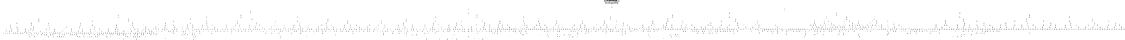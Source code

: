 # Network structure generated by ABC

digraph network {
size = "7.5,10";
center = true;
edge [dir = back];

{
  node [shape = plaintext];
  edge [style = invis];
  LevelTitle1 [label=""];
  LevelTitle2 [label=""];
  Level17 [label = ""];
  Level16 [label = ""];
  Level15 [label = ""];
  Level14 [label = ""];
  Level13 [label = ""];
  Level12 [label = ""];
  Level11 [label = ""];
  Level10 [label = ""];
  Level9 [label = ""];
  Level8 [label = ""];
  Level7 [label = ""];
  Level6 [label = ""];
  Level5 [label = ""];
  Level4 [label = ""];
  Level3 [label = ""];
  Level2 [label = ""];
  Level1 [label = ""];
  Level0 [label = ""];
  LevelTitle1 ->  LevelTitle2 ->  Level17 ->  Level16 ->  Level15 ->  Level14 ->  Level13 ->  Level12 ->  Level11 ->  Level10 ->  Level9 ->  Level8 ->  Level7 ->  Level6 ->  Level5 ->  Level4 ->  Level3 ->  Level2 ->  Level1 ->  Level0;
}

{
  rank = same;
  LevelTitle1;
  title1 [shape=plaintext,
          fontsize=20,
          fontname = "Times-Roman",
          label="Network structure visualized by ABC\nBenchmark \"top\". Time was Wed Sep 16 15:31:15 2020. "
         ];
}

{
  rank = same;
  LevelTitle2;
  title2 [shape=plaintext,
          fontsize=18,
          fontname = "Times-Roman",
          label="The network contains 1385 logic nodes and 0 latches.\n"
         ];
}

{
  rank = same;
  Level17;
  Node17 [label = "o_0_", shape = invtriangle, color = coral, fillcolor = coral];
}

{
  rank = same;
  Level16;
  Node1402 [label = "1402\n", shape = ellipse];
}

{
  rank = same;
  Level15;
  Node787 [label = "787\n", shape = ellipse];
  Node1401 [label = "1401\n", shape = ellipse];
}

{
  rank = same;
  Level14;
  Node786 [label = "786\n", shape = ellipse];
  Node1400 [label = "1400\n", shape = ellipse];
}

{
  rank = same;
  Level13;
  Node319 [label = "319\n", shape = ellipse];
  Node785 [label = "785\n", shape = ellipse];
  Node1016 [label = "1016\n", shape = ellipse];
  Node1234 [label = "1234\n", shape = ellipse];
  Node1399 [label = "1399\n", shape = ellipse];
}

{
  rank = same;
  Level12;
  Node318 [label = "318\n", shape = ellipse];
  Node532 [label = "532\n", shape = ellipse];
  Node784 [label = "784\n", shape = ellipse];
  Node1015 [label = "1015\n", shape = ellipse];
  Node1233 [label = "1233\n", shape = ellipse];
  Node1398 [label = "1398\n", shape = ellipse];
}

{
  rank = same;
  Level11;
  Node136 [label = "136\n", shape = ellipse];
  Node234 [label = "234\n", shape = ellipse];
  Node317 [label = "317\n", shape = ellipse];
  Node531 [label = "531\n", shape = ellipse];
  Node622 [label = "622\n", shape = ellipse];
  Node705 [label = "705\n", shape = ellipse];
  Node783 [label = "783\n", shape = ellipse];
  Node859 [label = "859\n", shape = ellipse];
  Node942 [label = "942\n", shape = ellipse];
  Node1014 [label = "1014\n", shape = ellipse];
  Node1093 [label = "1093\n", shape = ellipse];
  Node1169 [label = "1169\n", shape = ellipse];
  Node1232 [label = "1232\n", shape = ellipse];
  Node1290 [label = "1290\n", shape = ellipse];
  Node1343 [label = "1343\n", shape = ellipse];
  Node1397 [label = "1397\n", shape = ellipse];
}

{
  rank = same;
  Level10;
  Node135 [label = "135\n", shape = ellipse];
  Node233 [label = "233\n", shape = ellipse];
  Node316 [label = "316\n", shape = ellipse];
  Node406 [label = "406\n", shape = ellipse];
  Node530 [label = "530\n", shape = ellipse];
  Node621 [label = "621\n", shape = ellipse];
  Node704 [label = "704\n", shape = ellipse];
  Node782 [label = "782\n", shape = ellipse];
  Node858 [label = "858\n", shape = ellipse];
  Node941 [label = "941\n", shape = ellipse];
  Node1013 [label = "1013\n", shape = ellipse];
  Node1092 [label = "1092\n", shape = ellipse];
  Node1168 [label = "1168\n", shape = ellipse];
  Node1231 [label = "1231\n", shape = ellipse];
  Node1289 [label = "1289\n", shape = ellipse];
  Node1342 [label = "1342\n", shape = ellipse];
  Node1396 [label = "1396\n", shape = ellipse];
}

{
  rank = same;
  Level9;
  Node70 [label = "70\n", shape = ellipse];
  Node98 [label = "98\n", shape = ellipse];
  Node134 [label = "134\n", shape = ellipse];
  Node166 [label = "166\n", shape = ellipse];
  Node232 [label = "232\n", shape = ellipse];
  Node264 [label = "264\n", shape = ellipse];
  Node290 [label = "290\n", shape = ellipse];
  Node315 [label = "315\n", shape = ellipse];
  Node405 [label = "405\n", shape = ellipse];
  Node467 [label = "467\n", shape = ellipse];
  Node529 [label = "529\n", shape = ellipse];
  Node566 [label = "566\n", shape = ellipse];
  Node593 [label = "593\n", shape = ellipse];
  Node620 [label = "620\n", shape = ellipse];
  Node652 [label = "652\n", shape = ellipse];
  Node679 [label = "679\n", shape = ellipse];
  Node703 [label = "703\n", shape = ellipse];
  Node732 [label = "732\n", shape = ellipse];
  Node756 [label = "756\n", shape = ellipse];
  Node781 [label = "781\n", shape = ellipse];
  Node812 [label = "812\n", shape = ellipse];
  Node840 [label = "840\n", shape = ellipse];
  Node857 [label = "857\n", shape = ellipse];
  Node887 [label = "887\n", shape = ellipse];
  Node916 [label = "916\n", shape = ellipse];
  Node940 [label = "940\n", shape = ellipse];
  Node970 [label = "970\n", shape = ellipse];
  Node988 [label = "988\n", shape = ellipse];
  Node1012 [label = "1012\n", shape = ellipse];
  Node1036 [label = "1036\n", shape = ellipse];
  Node1053 [label = "1053\n", shape = ellipse];
  Node1091 [label = "1091\n", shape = ellipse];
  Node1121 [label = "1121\n", shape = ellipse];
  Node1146 [label = "1146\n", shape = ellipse];
  Node1167 [label = "1167\n", shape = ellipse];
  Node1189 [label = "1189\n", shape = ellipse];
  Node1213 [label = "1213\n", shape = ellipse];
  Node1230 [label = "1230\n", shape = ellipse];
  Node1254 [label = "1254\n", shape = ellipse];
  Node1271 [label = "1271\n", shape = ellipse];
  Node1288 [label = "1288\n", shape = ellipse];
  Node1307 [label = "1307\n", shape = ellipse];
  Node1324 [label = "1324\n", shape = ellipse];
  Node1341 [label = "1341\n", shape = ellipse];
  Node1361 [label = "1361\n", shape = ellipse];
  Node1378 [label = "1378\n", shape = ellipse];
  Node1395 [label = "1395\n", shape = ellipse];
}

{
  rank = same;
  Level8;
  Node69 [label = "69\n", shape = ellipse];
  Node97 [label = "97\n", shape = ellipse];
  Node133 [label = "133\n", shape = ellipse];
  Node165 [label = "165\n", shape = ellipse];
  Node206 [label = "206\n", shape = ellipse];
  Node231 [label = "231\n", shape = ellipse];
  Node263 [label = "263\n", shape = ellipse];
  Node289 [label = "289\n", shape = ellipse];
  Node314 [label = "314\n", shape = ellipse];
  Node379 [label = "379\n", shape = ellipse];
  Node466 [label = "466\n", shape = ellipse];
  Node488 [label = "488\n", shape = ellipse];
  Node505 [label = "505\n", shape = ellipse];
  Node528 [label = "528\n", shape = ellipse];
  Node565 [label = "565\n", shape = ellipse];
  Node592 [label = "592\n", shape = ellipse];
  Node619 [label = "619\n", shape = ellipse];
  Node651 [label = "651\n", shape = ellipse];
  Node678 [label = "678\n", shape = ellipse];
  Node702 [label = "702\n", shape = ellipse];
  Node731 [label = "731\n", shape = ellipse];
  Node755 [label = "755\n", shape = ellipse];
  Node780 [label = "780\n", shape = ellipse];
  Node811 [label = "811\n", shape = ellipse];
  Node839 [label = "839\n", shape = ellipse];
  Node856 [label = "856\n", shape = ellipse];
  Node886 [label = "886\n", shape = ellipse];
  Node915 [label = "915\n", shape = ellipse];
  Node939 [label = "939\n", shape = ellipse];
  Node969 [label = "969\n", shape = ellipse];
  Node987 [label = "987\n", shape = ellipse];
  Node1011 [label = "1011\n", shape = ellipse];
  Node1035 [label = "1035\n", shape = ellipse];
  Node1052 [label = "1052\n", shape = ellipse];
  Node1090 [label = "1090\n", shape = ellipse];
  Node1120 [label = "1120\n", shape = ellipse];
  Node1145 [label = "1145\n", shape = ellipse];
  Node1166 [label = "1166\n", shape = ellipse];
  Node1188 [label = "1188\n", shape = ellipse];
  Node1212 [label = "1212\n", shape = ellipse];
  Node1229 [label = "1229\n", shape = ellipse];
  Node1253 [label = "1253\n", shape = ellipse];
  Node1270 [label = "1270\n", shape = ellipse];
  Node1287 [label = "1287\n", shape = ellipse];
  Node1306 [label = "1306\n", shape = ellipse];
  Node1323 [label = "1323\n", shape = ellipse];
  Node1340 [label = "1340\n", shape = ellipse];
  Node1360 [label = "1360\n", shape = ellipse];
  Node1377 [label = "1377\n", shape = ellipse];
  Node1394 [label = "1394\n", shape = ellipse];
}

{
  rank = same;
  Level7;
  Node40 [label = "40\n", shape = ellipse];
  Node53 [label = "53\n", shape = ellipse];
  Node68 [label = "68\n", shape = ellipse];
  Node80 [label = "80\n", shape = ellipse];
  Node88 [label = "88\n", shape = ellipse];
  Node96 [label = "96\n", shape = ellipse];
  Node112 [label = "112\n", shape = ellipse];
  Node120 [label = "120\n", shape = ellipse];
  Node132 [label = "132\n", shape = ellipse];
  Node147 [label = "147\n", shape = ellipse];
  Node156 [label = "156\n", shape = ellipse];
  Node164 [label = "164\n", shape = ellipse];
  Node204 [label = "204\n", shape = ellipse];
  Node205 [label = "205\n", shape = ellipse];
  Node214 [label = "214\n", shape = ellipse];
  Node222 [label = "222\n", shape = ellipse];
  Node230 [label = "230\n", shape = ellipse];
  Node244 [label = "244\n", shape = ellipse];
  Node252 [label = "252\n", shape = ellipse];
  Node262 [label = "262\n", shape = ellipse];
  Node272 [label = "272\n", shape = ellipse];
  Node280 [label = "280\n", shape = ellipse];
  Node288 [label = "288\n", shape = ellipse];
  Node298 [label = "298\n", shape = ellipse];
  Node307 [label = "307\n", shape = ellipse];
  Node313 [label = "313\n", shape = ellipse];
  Node353 [label = "353\n", shape = ellipse];
  Node378 [label = "378\n", shape = ellipse];
  Node404 [label = "404\n", shape = ellipse];
  Node436 [label = "436\n", shape = ellipse];
  Node465 [label = "465\n", shape = ellipse];
  Node487 [label = "487\n", shape = ellipse];
  Node504 [label = "504\n", shape = ellipse];
  Node527 [label = "527\n", shape = ellipse];
  Node544 [label = "544\n", shape = ellipse];
  Node553 [label = "553\n", shape = ellipse];
  Node564 [label = "564\n", shape = ellipse];
  Node574 [label = "574\n", shape = ellipse];
  Node583 [label = "583\n", shape = ellipse];
  Node591 [label = "591\n", shape = ellipse];
  Node603 [label = "603\n", shape = ellipse];
  Node609 [label = "609\n", shape = ellipse];
  Node618 [label = "618\n", shape = ellipse];
  Node633 [label = "633\n", shape = ellipse];
  Node642 [label = "642\n", shape = ellipse];
  Node650 [label = "650\n", shape = ellipse];
  Node661 [label = "661\n", shape = ellipse];
  Node669 [label = "669\n", shape = ellipse];
  Node677 [label = "677\n", shape = ellipse];
  Node687 [label = "687\n", shape = ellipse];
  Node693 [label = "693\n", shape = ellipse];
  Node701 [label = "701\n", shape = ellipse];
  Node712 [label = "712\n", shape = ellipse];
  Node721 [label = "721\n", shape = ellipse];
  Node730 [label = "730\n", shape = ellipse];
  Node738 [label = "738\n", shape = ellipse];
  Node746 [label = "746\n", shape = ellipse];
  Node754 [label = "754\n", shape = ellipse];
  Node764 [label = "764\n", shape = ellipse];
  Node773 [label = "773\n", shape = ellipse];
  Node779 [label = "779\n", shape = ellipse];
  Node796 [label = "796\n", shape = ellipse];
  Node804 [label = "804\n", shape = ellipse];
  Node810 [label = "810\n", shape = ellipse];
  Node821 [label = "821\n", shape = ellipse];
  Node830 [label = "830\n", shape = ellipse];
  Node838 [label = "838\n", shape = ellipse];
  Node845 [label = "845\n", shape = ellipse];
  Node850 [label = "850\n", shape = ellipse];
  Node855 [label = "855\n", shape = ellipse];
  Node870 [label = "870\n", shape = ellipse];
  Node879 [label = "879\n", shape = ellipse];
  Node885 [label = "885\n", shape = ellipse];
  Node894 [label = "894\n", shape = ellipse];
  Node906 [label = "906\n", shape = ellipse];
  Node914 [label = "914\n", shape = ellipse];
  Node924 [label = "924\n", shape = ellipse];
  Node932 [label = "932\n", shape = ellipse];
  Node938 [label = "938\n", shape = ellipse];
  Node952 [label = "952\n", shape = ellipse];
  Node959 [label = "959\n", shape = ellipse];
  Node968 [label = "968\n", shape = ellipse];
  Node975 [label = "975\n", shape = ellipse];
  Node980 [label = "980\n", shape = ellipse];
  Node986 [label = "986\n", shape = ellipse];
  Node994 [label = "994\n", shape = ellipse];
  Node1002 [label = "1002\n", shape = ellipse];
  Node1010 [label = "1010\n", shape = ellipse];
  Node1021 [label = "1021\n", shape = ellipse];
  Node1026 [label = "1026\n", shape = ellipse];
  Node1034 [label = "1034\n", shape = ellipse];
  Node1041 [label = "1041\n", shape = ellipse];
  Node1046 [label = "1046\n", shape = ellipse];
  Node1051 [label = "1051\n", shape = ellipse];
  Node1066 [label = "1066\n", shape = ellipse];
  Node1079 [label = "1079\n", shape = ellipse];
  Node1089 [label = "1089\n", shape = ellipse];
  Node1103 [label = "1103\n", shape = ellipse];
  Node1112 [label = "1112\n", shape = ellipse];
  Node1119 [label = "1119\n", shape = ellipse];
  Node1129 [label = "1129\n", shape = ellipse];
  Node1137 [label = "1137\n", shape = ellipse];
  Node1144 [label = "1144\n", shape = ellipse];
  Node1153 [label = "1153\n", shape = ellipse];
  Node1160 [label = "1160\n", shape = ellipse];
  Node1165 [label = "1165\n", shape = ellipse];
  Node1177 [label = "1177\n", shape = ellipse];
  Node1182 [label = "1182\n", shape = ellipse];
  Node1187 [label = "1187\n", shape = ellipse];
  Node1197 [label = "1197\n", shape = ellipse];
  Node1205 [label = "1205\n", shape = ellipse];
  Node1211 [label = "1211\n", shape = ellipse];
  Node1218 [label = "1218\n", shape = ellipse];
  Node1223 [label = "1223\n", shape = ellipse];
  Node1228 [label = "1228\n", shape = ellipse];
  Node1239 [label = "1239\n", shape = ellipse];
  Node1244 [label = "1244\n", shape = ellipse];
  Node1252 [label = "1252\n", shape = ellipse];
  Node1259 [label = "1259\n", shape = ellipse];
  Node1264 [label = "1264\n", shape = ellipse];
  Node1269 [label = "1269\n", shape = ellipse];
  Node1276 [label = "1276\n", shape = ellipse];
  Node1281 [label = "1281\n", shape = ellipse];
  Node1286 [label = "1286\n", shape = ellipse];
  Node1295 [label = "1295\n", shape = ellipse];
  Node1300 [label = "1300\n", shape = ellipse];
  Node1305 [label = "1305\n", shape = ellipse];
  Node1312 [label = "1312\n", shape = ellipse];
  Node1317 [label = "1317\n", shape = ellipse];
  Node1322 [label = "1322\n", shape = ellipse];
  Node1329 [label = "1329\n", shape = ellipse];
  Node1334 [label = "1334\n", shape = ellipse];
  Node1339 [label = "1339\n", shape = ellipse];
  Node1348 [label = "1348\n", shape = ellipse];
  Node1354 [label = "1354\n", shape = ellipse];
  Node1359 [label = "1359\n", shape = ellipse];
  Node1366 [label = "1366\n", shape = ellipse];
  Node1371 [label = "1371\n", shape = ellipse];
  Node1376 [label = "1376\n", shape = ellipse];
  Node1383 [label = "1383\n", shape = ellipse];
  Node1388 [label = "1388\n", shape = ellipse];
  Node1393 [label = "1393\n", shape = ellipse];
}

{
  rank = same;
  Level6;
  Node39 [label = "39\n", shape = ellipse];
  Node52 [label = "52\n", shape = ellipse];
  Node67 [label = "67\n", shape = ellipse];
  Node79 [label = "79\n", shape = ellipse];
  Node87 [label = "87\n", shape = ellipse];
  Node95 [label = "95\n", shape = ellipse];
  Node111 [label = "111\n", shape = ellipse];
  Node119 [label = "119\n", shape = ellipse];
  Node131 [label = "131\n", shape = ellipse];
  Node146 [label = "146\n", shape = ellipse];
  Node155 [label = "155\n", shape = ellipse];
  Node163 [label = "163\n", shape = ellipse];
  Node180 [label = "180\n", shape = ellipse];
  Node193 [label = "193\n", shape = ellipse];
  Node203 [label = "203\n", shape = ellipse];
  Node213 [label = "213\n", shape = ellipse];
  Node221 [label = "221\n", shape = ellipse];
  Node229 [label = "229\n", shape = ellipse];
  Node243 [label = "243\n", shape = ellipse];
  Node251 [label = "251\n", shape = ellipse];
  Node261 [label = "261\n", shape = ellipse];
  Node271 [label = "271\n", shape = ellipse];
  Node279 [label = "279\n", shape = ellipse];
  Node287 [label = "287\n", shape = ellipse];
  Node297 [label = "297\n", shape = ellipse];
  Node306 [label = "306\n", shape = ellipse];
  Node312 [label = "312\n", shape = ellipse];
  Node352 [label = "352\n", shape = ellipse];
  Node363 [label = "363\n", shape = ellipse];
  Node403 [label = "403\n", shape = ellipse];
  Node435 [label = "435\n", shape = ellipse];
  Node445 [label = "445\n", shape = ellipse];
  Node464 [label = "464\n", shape = ellipse];
  Node476 [label = "476\n", shape = ellipse];
  Node493 [label = "493\n", shape = ellipse];
  Node511 [label = "511\n", shape = ellipse];
  Node526 [label = "526\n", shape = ellipse];
  Node543 [label = "543\n", shape = ellipse];
  Node552 [label = "552\n", shape = ellipse];
  Node563 [label = "563\n", shape = ellipse];
  Node573 [label = "573\n", shape = ellipse];
  Node582 [label = "582\n", shape = ellipse];
  Node590 [label = "590\n", shape = ellipse];
  Node602 [label = "602\n", shape = ellipse];
  Node608 [label = "608\n", shape = ellipse];
  Node617 [label = "617\n", shape = ellipse];
  Node632 [label = "632\n", shape = ellipse];
  Node641 [label = "641\n", shape = ellipse];
  Node649 [label = "649\n", shape = ellipse];
  Node660 [label = "660\n", shape = ellipse];
  Node668 [label = "668\n", shape = ellipse];
  Node676 [label = "676\n", shape = ellipse];
  Node686 [label = "686\n", shape = ellipse];
  Node692 [label = "692\n", shape = ellipse];
  Node700 [label = "700\n", shape = ellipse];
  Node711 [label = "711\n", shape = ellipse];
  Node720 [label = "720\n", shape = ellipse];
  Node729 [label = "729\n", shape = ellipse];
  Node737 [label = "737\n", shape = ellipse];
  Node745 [label = "745\n", shape = ellipse];
  Node753 [label = "753\n", shape = ellipse];
  Node763 [label = "763\n", shape = ellipse];
  Node772 [label = "772\n", shape = ellipse];
  Node778 [label = "778\n", shape = ellipse];
  Node795 [label = "795\n", shape = ellipse];
  Node803 [label = "803\n", shape = ellipse];
  Node809 [label = "809\n", shape = ellipse];
  Node820 [label = "820\n", shape = ellipse];
  Node829 [label = "829\n", shape = ellipse];
  Node837 [label = "837\n", shape = ellipse];
  Node844 [label = "844\n", shape = ellipse];
  Node849 [label = "849\n", shape = ellipse];
  Node854 [label = "854\n", shape = ellipse];
  Node869 [label = "869\n", shape = ellipse];
  Node878 [label = "878\n", shape = ellipse];
  Node884 [label = "884\n", shape = ellipse];
  Node893 [label = "893\n", shape = ellipse];
  Node905 [label = "905\n", shape = ellipse];
  Node913 [label = "913\n", shape = ellipse];
  Node923 [label = "923\n", shape = ellipse];
  Node931 [label = "931\n", shape = ellipse];
  Node937 [label = "937\n", shape = ellipse];
  Node951 [label = "951\n", shape = ellipse];
  Node958 [label = "958\n", shape = ellipse];
  Node967 [label = "967\n", shape = ellipse];
  Node974 [label = "974\n", shape = ellipse];
  Node979 [label = "979\n", shape = ellipse];
  Node985 [label = "985\n", shape = ellipse];
  Node993 [label = "993\n", shape = ellipse];
  Node1001 [label = "1001\n", shape = ellipse];
  Node1009 [label = "1009\n", shape = ellipse];
  Node1020 [label = "1020\n", shape = ellipse];
  Node1025 [label = "1025\n", shape = ellipse];
  Node1033 [label = "1033\n", shape = ellipse];
  Node1040 [label = "1040\n", shape = ellipse];
  Node1045 [label = "1045\n", shape = ellipse];
  Node1050 [label = "1050\n", shape = ellipse];
  Node1065 [label = "1065\n", shape = ellipse];
  Node1078 [label = "1078\n", shape = ellipse];
  Node1088 [label = "1088\n", shape = ellipse];
  Node1102 [label = "1102\n", shape = ellipse];
  Node1111 [label = "1111\n", shape = ellipse];
  Node1118 [label = "1118\n", shape = ellipse];
  Node1128 [label = "1128\n", shape = ellipse];
  Node1136 [label = "1136\n", shape = ellipse];
  Node1143 [label = "1143\n", shape = ellipse];
  Node1152 [label = "1152\n", shape = ellipse];
  Node1159 [label = "1159\n", shape = ellipse];
  Node1164 [label = "1164\n", shape = ellipse];
  Node1176 [label = "1176\n", shape = ellipse];
  Node1181 [label = "1181\n", shape = ellipse];
  Node1186 [label = "1186\n", shape = ellipse];
  Node1196 [label = "1196\n", shape = ellipse];
  Node1204 [label = "1204\n", shape = ellipse];
  Node1210 [label = "1210\n", shape = ellipse];
  Node1217 [label = "1217\n", shape = ellipse];
  Node1222 [label = "1222\n", shape = ellipse];
  Node1227 [label = "1227\n", shape = ellipse];
  Node1238 [label = "1238\n", shape = ellipse];
  Node1243 [label = "1243\n", shape = ellipse];
  Node1251 [label = "1251\n", shape = ellipse];
  Node1258 [label = "1258\n", shape = ellipse];
  Node1263 [label = "1263\n", shape = ellipse];
  Node1268 [label = "1268\n", shape = ellipse];
  Node1275 [label = "1275\n", shape = ellipse];
  Node1280 [label = "1280\n", shape = ellipse];
  Node1285 [label = "1285\n", shape = ellipse];
  Node1294 [label = "1294\n", shape = ellipse];
  Node1299 [label = "1299\n", shape = ellipse];
  Node1304 [label = "1304\n", shape = ellipse];
  Node1311 [label = "1311\n", shape = ellipse];
  Node1316 [label = "1316\n", shape = ellipse];
  Node1321 [label = "1321\n", shape = ellipse];
  Node1328 [label = "1328\n", shape = ellipse];
  Node1333 [label = "1333\n", shape = ellipse];
  Node1338 [label = "1338\n", shape = ellipse];
  Node1347 [label = "1347\n", shape = ellipse];
  Node1353 [label = "1353\n", shape = ellipse];
  Node1358 [label = "1358\n", shape = ellipse];
  Node1365 [label = "1365\n", shape = ellipse];
  Node1370 [label = "1370\n", shape = ellipse];
  Node1375 [label = "1375\n", shape = ellipse];
  Node1382 [label = "1382\n", shape = ellipse];
  Node1387 [label = "1387\n", shape = ellipse];
  Node1392 [label = "1392\n", shape = ellipse];
}

{
  rank = same;
  Level5;
  Node28 [label = "28\n", shape = ellipse];
  Node31 [label = "31\n", shape = ellipse];
  Node38 [label = "38\n", shape = ellipse];
  Node45 [label = "45\n", shape = ellipse];
  Node49 [label = "49\n", shape = ellipse];
  Node51 [label = "51\n", shape = ellipse];
  Node60 [label = "60\n", shape = ellipse];
  Node62 [label = "62\n", shape = ellipse];
  Node66 [label = "66\n", shape = ellipse];
  Node72 [label = "72\n", shape = ellipse];
  Node76 [label = "76\n", shape = ellipse];
  Node78 [label = "78\n", shape = ellipse];
  Node82 [label = "82\n", shape = ellipse];
  Node84 [label = "84\n", shape = ellipse];
  Node86 [label = "86\n", shape = ellipse];
  Node90 [label = "90\n", shape = ellipse];
  Node92 [label = "92\n", shape = ellipse];
  Node94 [label = "94\n", shape = ellipse];
  Node103 [label = "103\n", shape = ellipse];
  Node108 [label = "108\n", shape = ellipse];
  Node110 [label = "110\n", shape = ellipse];
  Node114 [label = "114\n", shape = ellipse];
  Node116 [label = "116\n", shape = ellipse];
  Node118 [label = "118\n", shape = ellipse];
  Node124 [label = "124\n", shape = ellipse];
  Node126 [label = "126\n", shape = ellipse];
  Node130 [label = "130\n", shape = ellipse];
  Node140 [label = "140\n", shape = ellipse];
  Node143 [label = "143\n", shape = ellipse];
  Node145 [label = "145\n", shape = ellipse];
  Node150 [label = "150\n", shape = ellipse];
  Node152 [label = "152\n", shape = ellipse];
  Node154 [label = "154\n", shape = ellipse];
  Node158 [label = "158\n", shape = ellipse];
  Node160 [label = "160\n", shape = ellipse];
  Node162 [label = "162\n", shape = ellipse];
  Node178 [label = "178\n", shape = ellipse];
  Node179 [label = "179\n", shape = ellipse];
  Node192 [label = "192\n", shape = ellipse];
  Node198 [label = "198\n", shape = ellipse];
  Node200 [label = "200\n", shape = ellipse];
  Node202 [label = "202\n", shape = ellipse];
  Node208 [label = "208\n", shape = ellipse];
  Node210 [label = "210\n", shape = ellipse];
  Node212 [label = "212\n", shape = ellipse];
  Node216 [label = "216\n", shape = ellipse];
  Node218 [label = "218\n", shape = ellipse];
  Node220 [label = "220\n", shape = ellipse];
  Node224 [label = "224\n", shape = ellipse];
  Node226 [label = "226\n", shape = ellipse];
  Node228 [label = "228\n", shape = ellipse];
  Node236 [label = "236\n", shape = ellipse];
  Node241 [label = "241\n", shape = ellipse];
  Node242 [label = "242\n", shape = ellipse];
  Node246 [label = "246\n", shape = ellipse];
  Node248 [label = "248\n", shape = ellipse];
  Node250 [label = "250\n", shape = ellipse];
  Node255 [label = "255\n", shape = ellipse];
  Node257 [label = "257\n", shape = ellipse];
  Node260 [label = "260\n", shape = ellipse];
  Node266 [label = "266\n", shape = ellipse];
  Node268 [label = "268\n", shape = ellipse];
  Node270 [label = "270\n", shape = ellipse];
  Node274 [label = "274\n", shape = ellipse];
  Node276 [label = "276\n", shape = ellipse];
  Node278 [label = "278\n", shape = ellipse];
  Node282 [label = "282\n", shape = ellipse];
  Node284 [label = "284\n", shape = ellipse];
  Node286 [label = "286\n", shape = ellipse];
  Node292 [label = "292\n", shape = ellipse];
  Node294 [label = "294\n", shape = ellipse];
  Node296 [label = "296\n", shape = ellipse];
  Node301 [label = "301\n", shape = ellipse];
  Node303 [label = "303\n", shape = ellipse];
  Node305 [label = "305\n", shape = ellipse];
  Node308 [label = "308\n", shape = ellipse];
  Node310 [label = "310\n", shape = ellipse];
  Node311 [label = "311\n", shape = ellipse];
  Node332 [label = "332\n", shape = ellipse];
  Node342 [label = "342\n", shape = ellipse];
  Node351 [label = "351\n", shape = ellipse];
  Node362 [label = "362\n", shape = ellipse];
  Node370 [label = "370\n", shape = ellipse];
  Node377 [label = "377\n", shape = ellipse];
  Node388 [label = "388\n", shape = ellipse];
  Node394 [label = "394\n", shape = ellipse];
  Node402 [label = "402\n", shape = ellipse];
  Node417 [label = "417\n", shape = ellipse];
  Node425 [label = "425\n", shape = ellipse];
  Node434 [label = "434\n", shape = ellipse];
  Node444 [label = "444\n", shape = ellipse];
  Node452 [label = "452\n", shape = ellipse];
  Node458 [label = "458\n", shape = ellipse];
  Node463 [label = "463\n", shape = ellipse];
  Node475 [label = "475\n", shape = ellipse];
  Node481 [label = "481\n", shape = ellipse];
  Node486 [label = "486\n", shape = ellipse];
  Node492 [label = "492\n", shape = ellipse];
  Node498 [label = "498\n", shape = ellipse];
  Node503 [label = "503\n", shape = ellipse];
  Node510 [label = "510\n", shape = ellipse];
  Node516 [label = "516\n", shape = ellipse];
  Node525 [label = "525\n", shape = ellipse];
  Node535 [label = "535\n", shape = ellipse];
  Node540 [label = "540\n", shape = ellipse];
  Node542 [label = "542\n", shape = ellipse];
  Node547 [label = "547\n", shape = ellipse];
  Node549 [label = "549\n", shape = ellipse];
  Node551 [label = "551\n", shape = ellipse];
  Node556 [label = "556\n", shape = ellipse];
  Node558 [label = "558\n", shape = ellipse];
  Node562 [label = "562\n", shape = ellipse];
  Node568 [label = "568\n", shape = ellipse];
  Node570 [label = "570\n", shape = ellipse];
  Node572 [label = "572\n", shape = ellipse];
  Node577 [label = "577\n", shape = ellipse];
  Node579 [label = "579\n", shape = ellipse];
  Node581 [label = "581\n", shape = ellipse];
  Node585 [label = "585\n", shape = ellipse];
  Node587 [label = "587\n", shape = ellipse];
  Node589 [label = "589\n", shape = ellipse];
  Node596 [label = "596\n", shape = ellipse];
  Node598 [label = "598\n", shape = ellipse];
  Node601 [label = "601\n", shape = ellipse];
  Node604 [label = "604\n", shape = ellipse];
  Node606 [label = "606\n", shape = ellipse];
  Node607 [label = "607\n", shape = ellipse];
  Node612 [label = "612\n", shape = ellipse];
  Node614 [label = "614\n", shape = ellipse];
  Node616 [label = "616\n", shape = ellipse];
  Node626 [label = "626\n", shape = ellipse];
  Node628 [label = "628\n", shape = ellipse];
  Node631 [label = "631\n", shape = ellipse];
  Node636 [label = "636\n", shape = ellipse];
  Node638 [label = "638\n", shape = ellipse];
  Node640 [label = "640\n", shape = ellipse];
  Node644 [label = "644\n", shape = ellipse];
  Node646 [label = "646\n", shape = ellipse];
  Node648 [label = "648\n", shape = ellipse];
  Node654 [label = "654\n", shape = ellipse];
  Node656 [label = "656\n", shape = ellipse];
  Node659 [label = "659\n", shape = ellipse];
  Node663 [label = "663\n", shape = ellipse];
  Node665 [label = "665\n", shape = ellipse];
  Node667 [label = "667\n", shape = ellipse];
  Node672 [label = "672\n", shape = ellipse];
  Node673 [label = "673\n", shape = ellipse];
  Node675 [label = "675\n", shape = ellipse];
  Node681 [label = "681\n", shape = ellipse];
  Node683 [label = "683\n", shape = ellipse];
  Node685 [label = "685\n", shape = ellipse];
  Node688 [label = "688\n", shape = ellipse];
  Node689 [label = "689\n", shape = ellipse];
  Node691 [label = "691\n", shape = ellipse];
  Node695 [label = "695\n", shape = ellipse];
  Node697 [label = "697\n", shape = ellipse];
  Node699 [label = "699\n", shape = ellipse];
  Node706 [label = "706\n", shape = ellipse];
  Node707 [label = "707\n", shape = ellipse];
  Node710 [label = "710\n", shape = ellipse];
  Node714 [label = "714\n", shape = ellipse];
  Node716 [label = "716\n", shape = ellipse];
  Node719 [label = "719\n", shape = ellipse];
  Node724 [label = "724\n", shape = ellipse];
  Node726 [label = "726\n", shape = ellipse];
  Node728 [label = "728\n", shape = ellipse];
  Node733 [label = "733\n", shape = ellipse];
  Node735 [label = "735\n", shape = ellipse];
  Node736 [label = "736\n", shape = ellipse];
  Node740 [label = "740\n", shape = ellipse];
  Node742 [label = "742\n", shape = ellipse];
  Node744 [label = "744\n", shape = ellipse];
  Node748 [label = "748\n", shape = ellipse];
  Node750 [label = "750\n", shape = ellipse];
  Node752 [label = "752\n", shape = ellipse];
  Node758 [label = "758\n", shape = ellipse];
  Node760 [label = "760\n", shape = ellipse];
  Node762 [label = "762\n", shape = ellipse];
  Node767 [label = "767\n", shape = ellipse];
  Node769 [label = "769\n", shape = ellipse];
  Node771 [label = "771\n", shape = ellipse];
  Node774 [label = "774\n", shape = ellipse];
  Node775 [label = "775\n", shape = ellipse];
  Node777 [label = "777\n", shape = ellipse];
  Node788 [label = "788\n", shape = ellipse];
  Node791 [label = "791\n", shape = ellipse];
  Node794 [label = "794\n", shape = ellipse];
  Node799 [label = "799\n", shape = ellipse];
  Node800 [label = "800\n", shape = ellipse];
  Node802 [label = "802\n", shape = ellipse];
  Node805 [label = "805\n", shape = ellipse];
  Node807 [label = "807\n", shape = ellipse];
  Node808 [label = "808\n", shape = ellipse];
  Node814 [label = "814\n", shape = ellipse];
  Node816 [label = "816\n", shape = ellipse];
  Node819 [label = "819\n", shape = ellipse];
  Node824 [label = "824\n", shape = ellipse];
  Node826 [label = "826\n", shape = ellipse];
  Node828 [label = "828\n", shape = ellipse];
  Node832 [label = "832\n", shape = ellipse];
  Node834 [label = "834\n", shape = ellipse];
  Node836 [label = "836\n", shape = ellipse];
  Node841 [label = "841\n", shape = ellipse];
  Node842 [label = "842\n", shape = ellipse];
  Node843 [label = "843\n", shape = ellipse];
  Node846 [label = "846\n", shape = ellipse];
  Node847 [label = "847\n", shape = ellipse];
  Node848 [label = "848\n", shape = ellipse];
  Node851 [label = "851\n", shape = ellipse];
  Node852 [label = "852\n", shape = ellipse];
  Node853 [label = "853\n", shape = ellipse];
  Node863 [label = "863\n", shape = ellipse];
  Node865 [label = "865\n", shape = ellipse];
  Node868 [label = "868\n", shape = ellipse];
  Node873 [label = "873\n", shape = ellipse];
  Node875 [label = "875\n", shape = ellipse];
  Node877 [label = "877\n", shape = ellipse];
  Node880 [label = "880\n", shape = ellipse];
  Node882 [label = "882\n", shape = ellipse];
  Node883 [label = "883\n", shape = ellipse];
  Node888 [label = "888\n", shape = ellipse];
  Node891 [label = "891\n", shape = ellipse];
  Node892 [label = "892\n", shape = ellipse];
  Node900 [label = "900\n", shape = ellipse];
  Node902 [label = "902\n", shape = ellipse];
  Node904 [label = "904\n", shape = ellipse];
  Node908 [label = "908\n", shape = ellipse];
  Node910 [label = "910\n", shape = ellipse];
  Node912 [label = "912\n", shape = ellipse];
  Node918 [label = "918\n", shape = ellipse];
  Node920 [label = "920\n", shape = ellipse];
  Node922 [label = "922\n", shape = ellipse];
  Node926 [label = "926\n", shape = ellipse];
  Node928 [label = "928\n", shape = ellipse];
  Node930 [label = "930\n", shape = ellipse];
  Node933 [label = "933\n", shape = ellipse];
  Node934 [label = "934\n", shape = ellipse];
  Node936 [label = "936\n", shape = ellipse];
  Node945 [label = "945\n", shape = ellipse];
  Node947 [label = "947\n", shape = ellipse];
  Node950 [label = "950\n", shape = ellipse];
  Node953 [label = "953\n", shape = ellipse];
  Node956 [label = "956\n", shape = ellipse];
  Node957 [label = "957\n", shape = ellipse];
  Node962 [label = "962\n", shape = ellipse];
  Node964 [label = "964\n", shape = ellipse];
  Node966 [label = "966\n", shape = ellipse];
  Node971 [label = "971\n", shape = ellipse];
  Node972 [label = "972\n", shape = ellipse];
  Node973 [label = "973\n", shape = ellipse];
  Node976 [label = "976\n", shape = ellipse];
  Node977 [label = "977\n", shape = ellipse];
  Node978 [label = "978\n", shape = ellipse];
  Node981 [label = "981\n", shape = ellipse];
  Node982 [label = "982\n", shape = ellipse];
  Node984 [label = "984\n", shape = ellipse];
  Node989 [label = "989\n", shape = ellipse];
  Node991 [label = "991\n", shape = ellipse];
  Node992 [label = "992\n", shape = ellipse];
  Node996 [label = "996\n", shape = ellipse];
  Node998 [label = "998\n", shape = ellipse];
  Node1000 [label = "1000\n", shape = ellipse];
  Node1004 [label = "1004\n", shape = ellipse];
  Node1006 [label = "1006\n", shape = ellipse];
  Node1008 [label = "1008\n", shape = ellipse];
  Node1017 [label = "1017\n", shape = ellipse];
  Node1018 [label = "1018\n", shape = ellipse];
  Node1019 [label = "1019\n", shape = ellipse];
  Node1022 [label = "1022\n", shape = ellipse];
  Node1023 [label = "1023\n", shape = ellipse];
  Node1024 [label = "1024\n", shape = ellipse];
  Node1028 [label = "1028\n", shape = ellipse];
  Node1030 [label = "1030\n", shape = ellipse];
  Node1032 [label = "1032\n", shape = ellipse];
  Node1037 [label = "1037\n", shape = ellipse];
  Node1038 [label = "1038\n", shape = ellipse];
  Node1039 [label = "1039\n", shape = ellipse];
  Node1042 [label = "1042\n", shape = ellipse];
  Node1043 [label = "1043\n", shape = ellipse];
  Node1044 [label = "1044\n", shape = ellipse];
  Node1047 [label = "1047\n", shape = ellipse];
  Node1048 [label = "1048\n", shape = ellipse];
  Node1049 [label = "1049\n", shape = ellipse];
  Node1058 [label = "1058\n", shape = ellipse];
  Node1062 [label = "1062\n", shape = ellipse];
  Node1064 [label = "1064\n", shape = ellipse];
  Node1073 [label = "1073\n", shape = ellipse];
  Node1075 [label = "1075\n", shape = ellipse];
  Node1077 [label = "1077\n", shape = ellipse];
  Node1083 [label = "1083\n", shape = ellipse];
  Node1085 [label = "1085\n", shape = ellipse];
  Node1087 [label = "1087\n", shape = ellipse];
  Node1096 [label = "1096\n", shape = ellipse];
  Node1099 [label = "1099\n", shape = ellipse];
  Node1101 [label = "1101\n", shape = ellipse];
  Node1106 [label = "1106\n", shape = ellipse];
  Node1108 [label = "1108\n", shape = ellipse];
  Node1110 [label = "1110\n", shape = ellipse];
  Node1114 [label = "1114\n", shape = ellipse];
  Node1116 [label = "1116\n", shape = ellipse];
  Node1117 [label = "1117\n", shape = ellipse];
  Node1124 [label = "1124\n", shape = ellipse];
  Node1126 [label = "1126\n", shape = ellipse];
  Node1127 [label = "1127\n", shape = ellipse];
  Node1131 [label = "1131\n", shape = ellipse];
  Node1133 [label = "1133\n", shape = ellipse];
  Node1135 [label = "1135\n", shape = ellipse];
  Node1139 [label = "1139\n", shape = ellipse];
  Node1140 [label = "1140\n", shape = ellipse];
  Node1142 [label = "1142\n", shape = ellipse];
  Node1148 [label = "1148\n", shape = ellipse];
  Node1149 [label = "1149\n", shape = ellipse];
  Node1151 [label = "1151\n", shape = ellipse];
  Node1155 [label = "1155\n", shape = ellipse];
  Node1156 [label = "1156\n", shape = ellipse];
  Node1158 [label = "1158\n", shape = ellipse];
  Node1161 [label = "1161\n", shape = ellipse];
  Node1162 [label = "1162\n", shape = ellipse];
  Node1163 [label = "1163\n", shape = ellipse];
  Node1170 [label = "1170\n", shape = ellipse];
  Node1174 [label = "1174\n", shape = ellipse];
  Node1175 [label = "1175\n", shape = ellipse];
  Node1178 [label = "1178\n", shape = ellipse];
  Node1179 [label = "1179\n", shape = ellipse];
  Node1180 [label = "1180\n", shape = ellipse];
  Node1183 [label = "1183\n", shape = ellipse];
  Node1184 [label = "1184\n", shape = ellipse];
  Node1185 [label = "1185\n", shape = ellipse];
  Node1191 [label = "1191\n", shape = ellipse];
  Node1193 [label = "1193\n", shape = ellipse];
  Node1195 [label = "1195\n", shape = ellipse];
  Node1199 [label = "1199\n", shape = ellipse];
  Node1201 [label = "1201\n", shape = ellipse];
  Node1203 [label = "1203\n", shape = ellipse];
  Node1206 [label = "1206\n", shape = ellipse];
  Node1208 [label = "1208\n", shape = ellipse];
  Node1209 [label = "1209\n", shape = ellipse];
  Node1214 [label = "1214\n", shape = ellipse];
  Node1215 [label = "1215\n", shape = ellipse];
  Node1216 [label = "1216\n", shape = ellipse];
  Node1219 [label = "1219\n", shape = ellipse];
  Node1220 [label = "1220\n", shape = ellipse];
  Node1221 [label = "1221\n", shape = ellipse];
  Node1224 [label = "1224\n", shape = ellipse];
  Node1225 [label = "1225\n", shape = ellipse];
  Node1226 [label = "1226\n", shape = ellipse];
  Node1235 [label = "1235\n", shape = ellipse];
  Node1236 [label = "1236\n", shape = ellipse];
  Node1237 [label = "1237\n", shape = ellipse];
  Node1240 [label = "1240\n", shape = ellipse];
  Node1241 [label = "1241\n", shape = ellipse];
  Node1242 [label = "1242\n", shape = ellipse];
  Node1248 [label = "1248\n", shape = ellipse];
  Node1249 [label = "1249\n", shape = ellipse];
  Node1250 [label = "1250\n", shape = ellipse];
  Node1255 [label = "1255\n", shape = ellipse];
  Node1256 [label = "1256\n", shape = ellipse];
  Node1257 [label = "1257\n", shape = ellipse];
  Node1260 [label = "1260\n", shape = ellipse];
  Node1261 [label = "1261\n", shape = ellipse];
  Node1262 [label = "1262\n", shape = ellipse];
  Node1265 [label = "1265\n", shape = ellipse];
  Node1266 [label = "1266\n", shape = ellipse];
  Node1267 [label = "1267\n", shape = ellipse];
  Node1272 [label = "1272\n", shape = ellipse];
  Node1273 [label = "1273\n", shape = ellipse];
  Node1274 [label = "1274\n", shape = ellipse];
  Node1277 [label = "1277\n", shape = ellipse];
  Node1278 [label = "1278\n", shape = ellipse];
  Node1279 [label = "1279\n", shape = ellipse];
  Node1282 [label = "1282\n", shape = ellipse];
  Node1283 [label = "1283\n", shape = ellipse];
  Node1284 [label = "1284\n", shape = ellipse];
  Node1291 [label = "1291\n", shape = ellipse];
  Node1292 [label = "1292\n", shape = ellipse];
  Node1293 [label = "1293\n", shape = ellipse];
  Node1296 [label = "1296\n", shape = ellipse];
  Node1297 [label = "1297\n", shape = ellipse];
  Node1298 [label = "1298\n", shape = ellipse];
  Node1301 [label = "1301\n", shape = ellipse];
  Node1302 [label = "1302\n", shape = ellipse];
  Node1303 [label = "1303\n", shape = ellipse];
  Node1308 [label = "1308\n", shape = ellipse];
  Node1309 [label = "1309\n", shape = ellipse];
  Node1310 [label = "1310\n", shape = ellipse];
  Node1313 [label = "1313\n", shape = ellipse];
  Node1314 [label = "1314\n", shape = ellipse];
  Node1315 [label = "1315\n", shape = ellipse];
  Node1318 [label = "1318\n", shape = ellipse];
  Node1319 [label = "1319\n", shape = ellipse];
  Node1320 [label = "1320\n", shape = ellipse];
  Node1325 [label = "1325\n", shape = ellipse];
  Node1326 [label = "1326\n", shape = ellipse];
  Node1327 [label = "1327\n", shape = ellipse];
  Node1330 [label = "1330\n", shape = ellipse];
  Node1331 [label = "1331\n", shape = ellipse];
  Node1332 [label = "1332\n", shape = ellipse];
  Node1335 [label = "1335\n", shape = ellipse];
  Node1336 [label = "1336\n", shape = ellipse];
  Node1337 [label = "1337\n", shape = ellipse];
  Node1344 [label = "1344\n", shape = ellipse];
  Node1345 [label = "1345\n", shape = ellipse];
  Node1346 [label = "1346\n", shape = ellipse];
  Node1350 [label = "1350\n", shape = ellipse];
  Node1351 [label = "1351\n", shape = ellipse];
  Node1352 [label = "1352\n", shape = ellipse];
  Node1355 [label = "1355\n", shape = ellipse];
  Node1356 [label = "1356\n", shape = ellipse];
  Node1357 [label = "1357\n", shape = ellipse];
  Node1362 [label = "1362\n", shape = ellipse];
  Node1363 [label = "1363\n", shape = ellipse];
  Node1364 [label = "1364\n", shape = ellipse];
  Node1367 [label = "1367\n", shape = ellipse];
  Node1368 [label = "1368\n", shape = ellipse];
  Node1369 [label = "1369\n", shape = ellipse];
  Node1372 [label = "1372\n", shape = ellipse];
  Node1373 [label = "1373\n", shape = ellipse];
  Node1374 [label = "1374\n", shape = ellipse];
  Node1379 [label = "1379\n", shape = ellipse];
  Node1380 [label = "1380\n", shape = ellipse];
  Node1381 [label = "1381\n", shape = ellipse];
  Node1384 [label = "1384\n", shape = ellipse];
  Node1385 [label = "1385\n", shape = ellipse];
  Node1386 [label = "1386\n", shape = ellipse];
  Node1389 [label = "1389\n", shape = ellipse];
  Node1390 [label = "1390\n", shape = ellipse];
  Node1391 [label = "1391\n", shape = ellipse];
}

{
  rank = same;
  Level4;
  Node27 [label = "27\n", shape = ellipse];
  Node30 [label = "30\n", shape = ellipse];
  Node37 [label = "37\n", shape = ellipse];
  Node44 [label = "44\n", shape = ellipse];
  Node48 [label = "48\n", shape = ellipse];
  Node50 [label = "50\n", shape = ellipse];
  Node59 [label = "59\n", shape = ellipse];
  Node61 [label = "61\n", shape = ellipse];
  Node65 [label = "65\n", shape = ellipse];
  Node71 [label = "71\n", shape = ellipse];
  Node75 [label = "75\n", shape = ellipse];
  Node77 [label = "77\n", shape = ellipse];
  Node81 [label = "81\n", shape = ellipse];
  Node83 [label = "83\n", shape = ellipse];
  Node85 [label = "85\n", shape = ellipse];
  Node89 [label = "89\n", shape = ellipse];
  Node91 [label = "91\n", shape = ellipse];
  Node93 [label = "93\n", shape = ellipse];
  Node102 [label = "102\n", shape = ellipse];
  Node107 [label = "107\n", shape = ellipse];
  Node109 [label = "109\n", shape = ellipse];
  Node113 [label = "113\n", shape = ellipse];
  Node115 [label = "115\n", shape = ellipse];
  Node117 [label = "117\n", shape = ellipse];
  Node123 [label = "123\n", shape = ellipse];
  Node125 [label = "125\n", shape = ellipse];
  Node129 [label = "129\n", shape = ellipse];
  Node139 [label = "139\n", shape = ellipse];
  Node142 [label = "142\n", shape = ellipse];
  Node144 [label = "144\n", shape = ellipse];
  Node149 [label = "149\n", shape = ellipse];
  Node151 [label = "151\n", shape = ellipse];
  Node153 [label = "153\n", shape = ellipse];
  Node157 [label = "157\n", shape = ellipse];
  Node159 [label = "159\n", shape = ellipse];
  Node161 [label = "161\n", shape = ellipse];
  Node175 [label = "175\n", shape = ellipse];
  Node177 [label = "177\n", shape = ellipse];
  Node184 [label = "184\n", shape = ellipse];
  Node188 [label = "188\n", shape = ellipse];
  Node197 [label = "197\n", shape = ellipse];
  Node199 [label = "199\n", shape = ellipse];
  Node201 [label = "201\n", shape = ellipse];
  Node207 [label = "207\n", shape = ellipse];
  Node209 [label = "209\n", shape = ellipse];
  Node211 [label = "211\n", shape = ellipse];
  Node215 [label = "215\n", shape = ellipse];
  Node217 [label = "217\n", shape = ellipse];
  Node219 [label = "219\n", shape = ellipse];
  Node223 [label = "223\n", shape = ellipse];
  Node225 [label = "225\n", shape = ellipse];
  Node227 [label = "227\n", shape = ellipse];
  Node240 [label = "240\n", shape = ellipse];
  Node245 [label = "245\n", shape = ellipse];
  Node247 [label = "247\n", shape = ellipse];
  Node249 [label = "249\n", shape = ellipse];
  Node254 [label = "254\n", shape = ellipse];
  Node256 [label = "256\n", shape = ellipse];
  Node259 [label = "259\n", shape = ellipse];
  Node265 [label = "265\n", shape = ellipse];
  Node267 [label = "267\n", shape = ellipse];
  Node269 [label = "269\n", shape = ellipse];
  Node273 [label = "273\n", shape = ellipse];
  Node275 [label = "275\n", shape = ellipse];
  Node277 [label = "277\n", shape = ellipse];
  Node281 [label = "281\n", shape = ellipse];
  Node283 [label = "283\n", shape = ellipse];
  Node285 [label = "285\n", shape = ellipse];
  Node291 [label = "291\n", shape = ellipse];
  Node293 [label = "293\n", shape = ellipse];
  Node295 [label = "295\n", shape = ellipse];
  Node300 [label = "300\n", shape = ellipse];
  Node302 [label = "302\n", shape = ellipse];
  Node304 [label = "304\n", shape = ellipse];
  Node309 [label = "309\n", shape = ellipse];
  Node331 [label = "331\n", shape = ellipse];
  Node341 [label = "341\n", shape = ellipse];
  Node350 [label = "350\n", shape = ellipse];
  Node360 [label = "360\n", shape = ellipse];
  Node369 [label = "369\n", shape = ellipse];
  Node376 [label = "376\n", shape = ellipse];
  Node387 [label = "387\n", shape = ellipse];
  Node393 [label = "393\n", shape = ellipse];
  Node401 [label = "401\n", shape = ellipse];
  Node416 [label = "416\n", shape = ellipse];
  Node424 [label = "424\n", shape = ellipse];
  Node433 [label = "433\n", shape = ellipse];
  Node443 [label = "443\n", shape = ellipse];
  Node451 [label = "451\n", shape = ellipse];
  Node457 [label = "457\n", shape = ellipse];
  Node462 [label = "462\n", shape = ellipse];
  Node471 [label = "471\n", shape = ellipse];
  Node480 [label = "480\n", shape = ellipse];
  Node485 [label = "485\n", shape = ellipse];
  Node490 [label = "490\n", shape = ellipse];
  Node497 [label = "497\n", shape = ellipse];
  Node502 [label = "502\n", shape = ellipse];
  Node507 [label = "507\n", shape = ellipse];
  Node509 [label = "509\n", shape = ellipse];
  Node515 [label = "515\n", shape = ellipse];
  Node522 [label = "522\n", shape = ellipse];
  Node534 [label = "534\n", shape = ellipse];
  Node539 [label = "539\n", shape = ellipse];
  Node541 [label = "541\n", shape = ellipse];
  Node546 [label = "546\n", shape = ellipse];
  Node548 [label = "548\n", shape = ellipse];
  Node550 [label = "550\n", shape = ellipse];
  Node555 [label = "555\n", shape = ellipse];
  Node557 [label = "557\n", shape = ellipse];
  Node561 [label = "561\n", shape = ellipse];
  Node567 [label = "567\n", shape = ellipse];
  Node569 [label = "569\n", shape = ellipse];
  Node571 [label = "571\n", shape = ellipse];
  Node576 [label = "576\n", shape = ellipse];
  Node578 [label = "578\n", shape = ellipse];
  Node580 [label = "580\n", shape = ellipse];
  Node584 [label = "584\n", shape = ellipse];
  Node586 [label = "586\n", shape = ellipse];
  Node588 [label = "588\n", shape = ellipse];
  Node595 [label = "595\n", shape = ellipse];
  Node597 [label = "597\n", shape = ellipse];
  Node600 [label = "600\n", shape = ellipse];
  Node605 [label = "605\n", shape = ellipse];
  Node611 [label = "611\n", shape = ellipse];
  Node613 [label = "613\n", shape = ellipse];
  Node615 [label = "615\n", shape = ellipse];
  Node625 [label = "625\n", shape = ellipse];
  Node627 [label = "627\n", shape = ellipse];
  Node630 [label = "630\n", shape = ellipse];
  Node635 [label = "635\n", shape = ellipse];
  Node637 [label = "637\n", shape = ellipse];
  Node639 [label = "639\n", shape = ellipse];
  Node643 [label = "643\n", shape = ellipse];
  Node645 [label = "645\n", shape = ellipse];
  Node647 [label = "647\n", shape = ellipse];
  Node653 [label = "653\n", shape = ellipse];
  Node655 [label = "655\n", shape = ellipse];
  Node658 [label = "658\n", shape = ellipse];
  Node662 [label = "662\n", shape = ellipse];
  Node664 [label = "664\n", shape = ellipse];
  Node666 [label = "666\n", shape = ellipse];
  Node674 [label = "674\n", shape = ellipse];
  Node680 [label = "680\n", shape = ellipse];
  Node682 [label = "682\n", shape = ellipse];
  Node684 [label = "684\n", shape = ellipse];
  Node690 [label = "690\n", shape = ellipse];
  Node694 [label = "694\n", shape = ellipse];
  Node696 [label = "696\n", shape = ellipse];
  Node698 [label = "698\n", shape = ellipse];
  Node709 [label = "709\n", shape = ellipse];
  Node713 [label = "713\n", shape = ellipse];
  Node715 [label = "715\n", shape = ellipse];
  Node718 [label = "718\n", shape = ellipse];
  Node723 [label = "723\n", shape = ellipse];
  Node725 [label = "725\n", shape = ellipse];
  Node727 [label = "727\n", shape = ellipse];
  Node734 [label = "734\n", shape = ellipse];
  Node739 [label = "739\n", shape = ellipse];
  Node741 [label = "741\n", shape = ellipse];
  Node743 [label = "743\n", shape = ellipse];
  Node747 [label = "747\n", shape = ellipse];
  Node749 [label = "749\n", shape = ellipse];
  Node751 [label = "751\n", shape = ellipse];
  Node757 [label = "757\n", shape = ellipse];
  Node759 [label = "759\n", shape = ellipse];
  Node761 [label = "761\n", shape = ellipse];
  Node766 [label = "766\n", shape = ellipse];
  Node768 [label = "768\n", shape = ellipse];
  Node770 [label = "770\n", shape = ellipse];
  Node776 [label = "776\n", shape = ellipse];
  Node790 [label = "790\n", shape = ellipse];
  Node793 [label = "793\n", shape = ellipse];
  Node801 [label = "801\n", shape = ellipse];
  Node806 [label = "806\n", shape = ellipse];
  Node813 [label = "813\n", shape = ellipse];
  Node815 [label = "815\n", shape = ellipse];
  Node818 [label = "818\n", shape = ellipse];
  Node823 [label = "823\n", shape = ellipse];
  Node825 [label = "825\n", shape = ellipse];
  Node827 [label = "827\n", shape = ellipse];
  Node831 [label = "831\n", shape = ellipse];
  Node833 [label = "833\n", shape = ellipse];
  Node835 [label = "835\n", shape = ellipse];
  Node862 [label = "862\n", shape = ellipse];
  Node864 [label = "864\n", shape = ellipse];
  Node867 [label = "867\n", shape = ellipse];
  Node872 [label = "872\n", shape = ellipse];
  Node874 [label = "874\n", shape = ellipse];
  Node876 [label = "876\n", shape = ellipse];
  Node881 [label = "881\n", shape = ellipse];
  Node890 [label = "890\n", shape = ellipse];
  Node899 [label = "899\n", shape = ellipse];
  Node901 [label = "901\n", shape = ellipse];
  Node903 [label = "903\n", shape = ellipse];
  Node907 [label = "907\n", shape = ellipse];
  Node909 [label = "909\n", shape = ellipse];
  Node911 [label = "911\n", shape = ellipse];
  Node917 [label = "917\n", shape = ellipse];
  Node919 [label = "919\n", shape = ellipse];
  Node921 [label = "921\n", shape = ellipse];
  Node925 [label = "925\n", shape = ellipse];
  Node927 [label = "927\n", shape = ellipse];
  Node929 [label = "929\n", shape = ellipse];
  Node935 [label = "935\n", shape = ellipse];
  Node944 [label = "944\n", shape = ellipse];
  Node946 [label = "946\n", shape = ellipse];
  Node949 [label = "949\n", shape = ellipse];
  Node955 [label = "955\n", shape = ellipse];
  Node961 [label = "961\n", shape = ellipse];
  Node963 [label = "963\n", shape = ellipse];
  Node965 [label = "965\n", shape = ellipse];
  Node983 [label = "983\n", shape = ellipse];
  Node990 [label = "990\n", shape = ellipse];
  Node995 [label = "995\n", shape = ellipse];
  Node997 [label = "997\n", shape = ellipse];
  Node999 [label = "999\n", shape = ellipse];
  Node1003 [label = "1003\n", shape = ellipse];
  Node1005 [label = "1005\n", shape = ellipse];
  Node1007 [label = "1007\n", shape = ellipse];
  Node1027 [label = "1027\n", shape = ellipse];
  Node1029 [label = "1029\n", shape = ellipse];
  Node1031 [label = "1031\n", shape = ellipse];
  Node1057 [label = "1057\n", shape = ellipse];
  Node1061 [label = "1061\n", shape = ellipse];
  Node1063 [label = "1063\n", shape = ellipse];
  Node1072 [label = "1072\n", shape = ellipse];
  Node1074 [label = "1074\n", shape = ellipse];
  Node1076 [label = "1076\n", shape = ellipse];
  Node1082 [label = "1082\n", shape = ellipse];
  Node1084 [label = "1084\n", shape = ellipse];
  Node1086 [label = "1086\n", shape = ellipse];
  Node1095 [label = "1095\n", shape = ellipse];
  Node1098 [label = "1098\n", shape = ellipse];
  Node1100 [label = "1100\n", shape = ellipse];
  Node1105 [label = "1105\n", shape = ellipse];
  Node1107 [label = "1107\n", shape = ellipse];
  Node1109 [label = "1109\n", shape = ellipse];
  Node1113 [label = "1113\n", shape = ellipse];
  Node1115 [label = "1115\n", shape = ellipse];
  Node1123 [label = "1123\n", shape = ellipse];
  Node1125 [label = "1125\n", shape = ellipse];
  Node1130 [label = "1130\n", shape = ellipse];
  Node1132 [label = "1132\n", shape = ellipse];
  Node1134 [label = "1134\n", shape = ellipse];
  Node1138 [label = "1138\n", shape = ellipse];
  Node1141 [label = "1141\n", shape = ellipse];
  Node1147 [label = "1147\n", shape = ellipse];
  Node1150 [label = "1150\n", shape = ellipse];
  Node1154 [label = "1154\n", shape = ellipse];
  Node1157 [label = "1157\n", shape = ellipse];
  Node1190 [label = "1190\n", shape = ellipse];
  Node1192 [label = "1192\n", shape = ellipse];
  Node1194 [label = "1194\n", shape = ellipse];
  Node1198 [label = "1198\n", shape = ellipse];
  Node1200 [label = "1200\n", shape = ellipse];
  Node1202 [label = "1202\n", shape = ellipse];
  Node1207 [label = "1207\n", shape = ellipse];
}

{
  rank = same;
  Level3;
  Node26 [label = "26\n", shape = ellipse];
  Node36 [label = "36\n", shape = ellipse];
  Node43 [label = "43\n", shape = ellipse];
  Node47 [label = "47\n", shape = ellipse];
  Node58 [label = "58\n", shape = ellipse];
  Node64 [label = "64\n", shape = ellipse];
  Node101 [label = "101\n", shape = ellipse];
  Node106 [label = "106\n", shape = ellipse];
  Node122 [label = "122\n", shape = ellipse];
  Node128 [label = "128\n", shape = ellipse];
  Node138 [label = "138\n", shape = ellipse];
  Node141 [label = "141\n", shape = ellipse];
  Node148 [label = "148\n", shape = ellipse];
  Node171 [label = "171\n", shape = ellipse];
  Node174 [label = "174\n", shape = ellipse];
  Node176 [label = "176\n", shape = ellipse];
  Node183 [label = "183\n", shape = ellipse];
  Node187 [label = "187\n", shape = ellipse];
  Node191 [label = "191\n", shape = ellipse];
  Node196 [label = "196\n", shape = ellipse];
  Node239 [label = "239\n", shape = ellipse];
  Node253 [label = "253\n", shape = ellipse];
  Node258 [label = "258\n", shape = ellipse];
  Node299 [label = "299\n", shape = ellipse];
  Node322 [label = "322\n", shape = ellipse];
  Node326 [label = "326\n", shape = ellipse];
  Node330 [label = "330\n", shape = ellipse];
  Node335 [label = "335\n", shape = ellipse];
  Node339 [label = "339\n", shape = ellipse];
  Node340 [label = "340\n", shape = ellipse];
  Node345 [label = "345\n", shape = ellipse];
  Node348 [label = "348\n", shape = ellipse];
  Node349 [label = "349\n", shape = ellipse];
  Node356 [label = "356\n", shape = ellipse];
  Node359 [label = "359\n", shape = ellipse];
  Node361 [label = "361\n", shape = ellipse];
  Node365 [label = "365\n", shape = ellipse];
  Node367 [label = "367\n", shape = ellipse];
  Node368 [label = "368\n", shape = ellipse];
  Node372 [label = "372\n", shape = ellipse];
  Node374 [label = "374\n", shape = ellipse];
  Node375 [label = "375\n", shape = ellipse];
  Node381 [label = "381\n", shape = ellipse];
  Node383 [label = "383\n", shape = ellipse];
  Node386 [label = "386\n", shape = ellipse];
  Node389 [label = "389\n", shape = ellipse];
  Node391 [label = "391\n", shape = ellipse];
  Node392 [label = "392\n", shape = ellipse];
  Node396 [label = "396\n", shape = ellipse];
  Node398 [label = "398\n", shape = ellipse];
  Node400 [label = "400\n", shape = ellipse];
  Node409 [label = "409\n", shape = ellipse];
  Node412 [label = "412\n", shape = ellipse];
  Node415 [label = "415\n", shape = ellipse];
  Node419 [label = "419\n", shape = ellipse];
  Node422 [label = "422\n", shape = ellipse];
  Node423 [label = "423\n", shape = ellipse];
  Node428 [label = "428\n", shape = ellipse];
  Node431 [label = "431\n", shape = ellipse];
  Node432 [label = "432\n", shape = ellipse];
  Node437 [label = "437\n", shape = ellipse];
  Node439 [label = "439\n", shape = ellipse];
  Node441 [label = "441\n", shape = ellipse];
  Node442 [label = "442\n", shape = ellipse];
  Node447 [label = "447\n", shape = ellipse];
  Node449 [label = "449\n", shape = ellipse];
  Node450 [label = "450\n", shape = ellipse];
  Node453 [label = "453\n", shape = ellipse];
  Node455 [label = "455\n", shape = ellipse];
  Node456 [label = "456\n", shape = ellipse];
  Node459 [label = "459\n", shape = ellipse];
  Node460 [label = "460\n", shape = ellipse];
  Node461 [label = "461\n", shape = ellipse];
  Node470 [label = "470\n", shape = ellipse];
  Node474 [label = "474\n", shape = ellipse];
  Node477 [label = "477\n", shape = ellipse];
  Node478 [label = "478\n", shape = ellipse];
  Node479 [label = "479\n", shape = ellipse];
  Node482 [label = "482\n", shape = ellipse];
  Node483 [label = "483\n", shape = ellipse];
  Node484 [label = "484\n", shape = ellipse];
  Node489 [label = "489\n", shape = ellipse];
  Node491 [label = "491\n", shape = ellipse];
  Node494 [label = "494\n", shape = ellipse];
  Node495 [label = "495\n", shape = ellipse];
  Node496 [label = "496\n", shape = ellipse];
  Node499 [label = "499\n", shape = ellipse];
  Node500 [label = "500\n", shape = ellipse];
  Node501 [label = "501\n", shape = ellipse];
  Node506 [label = "506\n", shape = ellipse];
  Node508 [label = "508\n", shape = ellipse];
  Node512 [label = "512\n", shape = ellipse];
  Node513 [label = "513\n", shape = ellipse];
  Node514 [label = "514\n", shape = ellipse];
  Node518 [label = "518\n", shape = ellipse];
  Node521 [label = "521\n", shape = ellipse];
  Node524 [label = "524\n", shape = ellipse];
  Node533 [label = "533\n", shape = ellipse];
  Node538 [label = "538\n", shape = ellipse];
  Node545 [label = "545\n", shape = ellipse];
  Node554 [label = "554\n", shape = ellipse];
  Node560 [label = "560\n", shape = ellipse];
  Node575 [label = "575\n", shape = ellipse];
  Node594 [label = "594\n", shape = ellipse];
  Node599 [label = "599\n", shape = ellipse];
  Node610 [label = "610\n", shape = ellipse];
  Node624 [label = "624\n", shape = ellipse];
  Node629 [label = "629\n", shape = ellipse];
  Node634 [label = "634\n", shape = ellipse];
  Node657 [label = "657\n", shape = ellipse];
  Node708 [label = "708\n", shape = ellipse];
  Node717 [label = "717\n", shape = ellipse];
  Node722 [label = "722\n", shape = ellipse];
  Node765 [label = "765\n", shape = ellipse];
  Node789 [label = "789\n", shape = ellipse];
  Node792 [label = "792\n", shape = ellipse];
  Node817 [label = "817\n", shape = ellipse];
  Node822 [label = "822\n", shape = ellipse];
  Node861 [label = "861\n", shape = ellipse];
  Node866 [label = "866\n", shape = ellipse];
  Node871 [label = "871\n", shape = ellipse];
  Node889 [label = "889\n", shape = ellipse];
  Node898 [label = "898\n", shape = ellipse];
  Node943 [label = "943\n", shape = ellipse];
  Node948 [label = "948\n", shape = ellipse];
  Node954 [label = "954\n", shape = ellipse];
  Node960 [label = "960\n", shape = ellipse];
  Node1056 [label = "1056\n", shape = ellipse];
  Node1060 [label = "1060\n", shape = ellipse];
  Node1069 [label = "1069\n", shape = ellipse];
  Node1071 [label = "1071\n", shape = ellipse];
  Node1081 [label = "1081\n", shape = ellipse];
  Node1094 [label = "1094\n", shape = ellipse];
  Node1097 [label = "1097\n", shape = ellipse];
  Node1104 [label = "1104\n", shape = ellipse];
  Node1122 [label = "1122\n", shape = ellipse];
  Node1173 [label = "1173\n", shape = ellipse];
  Node1247 [label = "1247\n", shape = ellipse];
  Node1349 [label = "1349\n", shape = ellipse];
}

{
  rank = same;
  Level2;
  Node19 [label = "19\n", shape = ellipse];
  Node21 [label = "21\n", shape = ellipse];
  Node23 [label = "23\n", shape = ellipse];
  Node25 [label = "25\n", shape = ellipse];
  Node29 [label = "29\n", shape = ellipse];
  Node33 [label = "33\n", shape = ellipse];
  Node35 [label = "35\n", shape = ellipse];
  Node42 [label = "42\n", shape = ellipse];
  Node46 [label = "46\n", shape = ellipse];
  Node55 [label = "55\n", shape = ellipse];
  Node57 [label = "57\n", shape = ellipse];
  Node63 [label = "63\n", shape = ellipse];
  Node74 [label = "74\n", shape = ellipse];
  Node100 [label = "100\n", shape = ellipse];
  Node105 [label = "105\n", shape = ellipse];
  Node121 [label = "121\n", shape = ellipse];
  Node127 [label = "127\n", shape = ellipse];
  Node137 [label = "137\n", shape = ellipse];
  Node168 [label = "168\n", shape = ellipse];
  Node170 [label = "170\n", shape = ellipse];
  Node173 [label = "173\n", shape = ellipse];
  Node182 [label = "182\n", shape = ellipse];
  Node186 [label = "186\n", shape = ellipse];
  Node190 [label = "190\n", shape = ellipse];
  Node195 [label = "195\n", shape = ellipse];
  Node235 [label = "235\n", shape = ellipse];
  Node238 [label = "238\n", shape = ellipse];
  Node321 [label = "321\n", shape = ellipse];
  Node323 [label = "323\n", shape = ellipse];
  Node325 [label = "325\n", shape = ellipse];
  Node329 [label = "329\n", shape = ellipse];
  Node334 [label = "334\n", shape = ellipse];
  Node338 [label = "338\n", shape = ellipse];
  Node344 [label = "344\n", shape = ellipse];
  Node347 [label = "347\n", shape = ellipse];
  Node355 [label = "355\n", shape = ellipse];
  Node358 [label = "358\n", shape = ellipse];
  Node364 [label = "364\n", shape = ellipse];
  Node366 [label = "366\n", shape = ellipse];
  Node371 [label = "371\n", shape = ellipse];
  Node373 [label = "373\n", shape = ellipse];
  Node380 [label = "380\n", shape = ellipse];
  Node382 [label = "382\n", shape = ellipse];
  Node384 [label = "384\n", shape = ellipse];
  Node385 [label = "385\n", shape = ellipse];
  Node390 [label = "390\n", shape = ellipse];
  Node397 [label = "397\n", shape = ellipse];
  Node408 [label = "408\n", shape = ellipse];
  Node411 [label = "411\n", shape = ellipse];
  Node414 [label = "414\n", shape = ellipse];
  Node418 [label = "418\n", shape = ellipse];
  Node421 [label = "421\n", shape = ellipse];
  Node427 [label = "427\n", shape = ellipse];
  Node430 [label = "430\n", shape = ellipse];
  Node438 [label = "438\n", shape = ellipse];
  Node440 [label = "440\n", shape = ellipse];
  Node446 [label = "446\n", shape = ellipse];
  Node448 [label = "448\n", shape = ellipse];
  Node454 [label = "454\n", shape = ellipse];
  Node469 [label = "469\n", shape = ellipse];
  Node473 [label = "473\n", shape = ellipse];
  Node517 [label = "517\n", shape = ellipse];
  Node520 [label = "520\n", shape = ellipse];
  Node523 [label = "523\n", shape = ellipse];
  Node537 [label = "537\n", shape = ellipse];
  Node559 [label = "559\n", shape = ellipse];
  Node623 [label = "623\n", shape = ellipse];
  Node671 [label = "671\n", shape = ellipse];
  Node798 [label = "798\n", shape = ellipse];
  Node860 [label = "860\n", shape = ellipse];
  Node896 [label = "896\n", shape = ellipse];
  Node897 [label = "897\n", shape = ellipse];
  Node1055 [label = "1055\n", shape = ellipse];
  Node1059 [label = "1059\n", shape = ellipse];
  Node1068 [label = "1068\n", shape = ellipse];
  Node1070 [label = "1070\n", shape = ellipse];
  Node1080 [label = "1080\n", shape = ellipse];
  Node1172 [label = "1172\n", shape = ellipse];
  Node1246 [label = "1246\n", shape = ellipse];
}

{
  rank = same;
  Level1;
  Node18 [label = "18\n", shape = ellipse];
  Node20 [label = "20\n", shape = ellipse];
  Node22 [label = "22\n", shape = ellipse];
  Node24 [label = "24\n", shape = ellipse];
  Node32 [label = "32\n", shape = ellipse];
  Node34 [label = "34\n", shape = ellipse];
  Node41 [label = "41\n", shape = ellipse];
  Node54 [label = "54\n", shape = ellipse];
  Node56 [label = "56\n", shape = ellipse];
  Node73 [label = "73\n", shape = ellipse];
  Node99 [label = "99\n", shape = ellipse];
  Node104 [label = "104\n", shape = ellipse];
  Node167 [label = "167\n", shape = ellipse];
  Node169 [label = "169\n", shape = ellipse];
  Node172 [label = "172\n", shape = ellipse];
  Node181 [label = "181\n", shape = ellipse];
  Node185 [label = "185\n", shape = ellipse];
  Node189 [label = "189\n", shape = ellipse];
  Node194 [label = "194\n", shape = ellipse];
  Node237 [label = "237\n", shape = ellipse];
  Node320 [label = "320\n", shape = ellipse];
  Node324 [label = "324\n", shape = ellipse];
  Node327 [label = "327\n", shape = ellipse];
  Node328 [label = "328\n", shape = ellipse];
  Node333 [label = "333\n", shape = ellipse];
  Node336 [label = "336\n", shape = ellipse];
  Node337 [label = "337\n", shape = ellipse];
  Node343 [label = "343\n", shape = ellipse];
  Node346 [label = "346\n", shape = ellipse];
  Node354 [label = "354\n", shape = ellipse];
  Node357 [label = "357\n", shape = ellipse];
  Node395 [label = "395\n", shape = ellipse];
  Node399 [label = "399\n", shape = ellipse];
  Node407 [label = "407\n", shape = ellipse];
  Node410 [label = "410\n", shape = ellipse];
  Node413 [label = "413\n", shape = ellipse];
  Node420 [label = "420\n", shape = ellipse];
  Node426 [label = "426\n", shape = ellipse];
  Node429 [label = "429\n", shape = ellipse];
  Node468 [label = "468\n", shape = ellipse];
  Node472 [label = "472\n", shape = ellipse];
  Node519 [label = "519\n", shape = ellipse];
  Node536 [label = "536\n", shape = ellipse];
  Node670 [label = "670\n", shape = ellipse];
  Node797 [label = "797\n", shape = ellipse];
  Node895 [label = "895\n", shape = ellipse];
  Node1054 [label = "1054\n", shape = ellipse];
  Node1067 [label = "1067\n", shape = ellipse];
  Node1171 [label = "1171\n", shape = ellipse];
  Node1245 [label = "1245\n", shape = ellipse];
}

{
  rank = same;
  Level0;
  Node1 [label = "i_9_", shape = triangle, color = coral, fillcolor = coral];
  Node2 [label = "i_10_", shape = triangle, color = coral, fillcolor = coral];
  Node3 [label = "i_7_", shape = triangle, color = coral, fillcolor = coral];
  Node4 [label = "i_8_", shape = triangle, color = coral, fillcolor = coral];
  Node5 [label = "i_5_", shape = triangle, color = coral, fillcolor = coral];
  Node6 [label = "i_6_", shape = triangle, color = coral, fillcolor = coral];
  Node7 [label = "i_14_", shape = triangle, color = coral, fillcolor = coral];
  Node8 [label = "i_3_", shape = triangle, color = coral, fillcolor = coral];
  Node9 [label = "i_13_", shape = triangle, color = coral, fillcolor = coral];
  Node10 [label = "i_4_", shape = triangle, color = coral, fillcolor = coral];
  Node11 [label = "i_12_", shape = triangle, color = coral, fillcolor = coral];
  Node12 [label = "i_1_", shape = triangle, color = coral, fillcolor = coral];
  Node13 [label = "i_11_", shape = triangle, color = coral, fillcolor = coral];
  Node14 [label = "i_2_", shape = triangle, color = coral, fillcolor = coral];
  Node15 [label = "i_0_", shape = triangle, color = coral, fillcolor = coral];
  Node16 [label = "i_15_", shape = triangle, color = coral, fillcolor = coral];
}

title1 -> title2 [style = invis];
title2 -> Node17 [style = invis];
Node17 -> Node1402 [style = solid];
Node18 -> Node7 [style = solid];
Node18 -> Node16 [style = solid];
Node19 -> Node11 [style = solid];
Node19 -> Node18 [style = solid];
Node20 -> Node5 [style = solid];
Node20 -> Node6 [style = solid];
Node21 -> Node10 [style = solid];
Node21 -> Node20 [style = solid];
Node22 -> Node2 [style = solid];
Node22 -> Node4 [style = solid];
Node23 -> Node3 [style = solid];
Node23 -> Node22 [style = solid];
Node24 -> Node8 [style = solid];
Node24 -> Node14 [style = solid];
Node25 -> Node15 [style = solid];
Node25 -> Node24 [style = solid];
Node26 -> Node21 [style = solid];
Node26 -> Node23 [style = solid];
Node27 -> Node25 [style = solid];
Node27 -> Node26 [style = solid];
Node28 -> Node19 [style = solid];
Node28 -> Node27 [style = solid];
Node29 -> Node12 [style = solid];
Node29 -> Node24 [style = solid];
Node30 -> Node26 [style = solid];
Node30 -> Node29 [style = solid];
Node31 -> Node19 [style = solid];
Node31 -> Node30 [style = solid];
Node32 -> Node3 [style = solid];
Node32 -> Node4 [style = solid];
Node33 -> Node5 [style = solid];
Node33 -> Node32 [style = solid];
Node34 -> Node7 [style = solid];
Node34 -> Node11 [style = solid];
Node35 -> Node2 [style = solid];
Node35 -> Node34 [style = solid];
Node36 -> Node33 [style = solid];
Node36 -> Node35 [style = solid];
Node37 -> Node29 [style = solid];
Node37 -> Node36 [style = solid];
Node38 -> Node16 [style = solid];
Node38 -> Node37 [style = solid];
Node39 -> Node28 [style = solid];
Node39 -> Node31 [style = solid];
Node40 -> Node38 [style = solid];
Node40 -> Node39 [style = solid];
Node41 -> Node4 [style = solid];
Node41 -> Node6 [style = solid];
Node42 -> Node10 [style = solid];
Node42 -> Node41 [style = solid];
Node43 -> Node35 [style = solid];
Node43 -> Node42 [style = solid];
Node44 -> Node29 [style = solid];
Node44 -> Node43 [style = solid];
Node45 -> Node16 [style = solid];
Node45 -> Node44 [style = solid];
Node46 -> Node5 [style = solid];
Node46 -> Node41 [style = solid];
Node47 -> Node35 [style = solid];
Node47 -> Node46 [style = solid];
Node48 -> Node25 [style = solid];
Node48 -> Node47 [style = solid];
Node49 -> Node16 [style = solid];
Node49 -> Node48 [style = solid];
Node50 -> Node25 [style = solid];
Node50 -> Node43 [style = solid];
Node51 -> Node16 [style = solid];
Node51 -> Node50 [style = solid];
Node52 -> Node45 [style = solid];
Node52 -> Node49 [style = solid];
Node53 -> Node51 [style = solid];
Node53 -> Node52 [style = solid];
Node54 -> Node1 [style = solid];
Node54 -> Node3 [style = solid];
Node55 -> Node10 [style = solid];
Node55 -> Node54 [style = solid];
Node56 -> Node12 [style = solid];
Node56 -> Node14 [style = solid];
Node57 -> Node15 [style = solid];
Node57 -> Node56 [style = solid];
Node58 -> Node35 [style = solid];
Node58 -> Node55 [style = solid];
Node59 -> Node57 [style = solid];
Node59 -> Node58 [style = solid];
Node60 -> Node16 [style = solid];
Node60 -> Node59 [style = solid];
Node61 -> Node25 [style = solid];
Node61 -> Node36 [style = solid];
Node62 -> Node16 [style = solid];
Node62 -> Node61 [style = solid];
Node63 -> Node10 [style = solid];
Node63 -> Node32 [style = solid];
Node64 -> Node35 [style = solid];
Node64 -> Node63 [style = solid];
Node65 -> Node29 [style = solid];
Node65 -> Node64 [style = solid];
Node66 -> Node16 [style = solid];
Node66 -> Node65 [style = solid];
Node67 -> Node60 [style = solid];
Node67 -> Node62 [style = solid];
Node68 -> Node66 [style = solid];
Node68 -> Node67 [style = solid];
Node69 -> Node40 [style = solid];
Node69 -> Node53 [style = solid];
Node70 -> Node68 [style = solid];
Node70 -> Node69 [style = solid];
Node71 -> Node43 [style = solid];
Node71 -> Node57 [style = solid];
Node72 -> Node16 [style = solid];
Node72 -> Node71 [style = solid];
Node73 -> Node8 [style = solid];
Node73 -> Node12 [style = solid];
Node74 -> Node15 [style = solid];
Node74 -> Node73 [style = solid];
Node75 -> Node47 [style = solid];
Node75 -> Node74 [style = solid];
Node76 -> Node16 [style = solid];
Node76 -> Node75 [style = solid];
Node77 -> Node43 [style = solid];
Node77 -> Node74 [style = solid];
Node78 -> Node16 [style = solid];
Node78 -> Node77 [style = solid];
Node79 -> Node72 [style = solid];
Node79 -> Node76 [style = solid];
Node80 -> Node78 [style = solid];
Node80 -> Node79 [style = solid];
Node81 -> Node26 [style = solid];
Node81 -> Node74 [style = solid];
Node82 -> Node19 [style = solid];
Node82 -> Node81 [style = solid];
Node83 -> Node26 [style = solid];
Node83 -> Node57 [style = solid];
Node84 -> Node19 [style = solid];
Node84 -> Node83 [style = solid];
Node85 -> Node47 [style = solid];
Node85 -> Node57 [style = solid];
Node86 -> Node16 [style = solid];
Node86 -> Node85 [style = solid];
Node87 -> Node82 [style = solid];
Node87 -> Node84 [style = solid];
Node88 -> Node86 [style = solid];
Node88 -> Node87 [style = solid];
Node89 -> Node36 [style = solid];
Node89 -> Node74 [style = solid];
Node90 -> Node16 [style = solid];
Node90 -> Node89 [style = solid];
Node91 -> Node36 [style = solid];
Node91 -> Node57 [style = solid];
Node92 -> Node16 [style = solid];
Node92 -> Node91 [style = solid];
Node93 -> Node29 [style = solid];
Node93 -> Node47 [style = solid];
Node94 -> Node16 [style = solid];
Node94 -> Node93 [style = solid];
Node95 -> Node90 [style = solid];
Node95 -> Node92 [style = solid];
Node96 -> Node94 [style = solid];
Node96 -> Node95 [style = solid];
Node97 -> Node80 [style = solid];
Node97 -> Node88 [style = solid];
Node98 -> Node96 [style = solid];
Node98 -> Node97 [style = solid];
Node99 -> Node1 [style = solid];
Node99 -> Node6 [style = solid];
Node100 -> Node5 [style = solid];
Node100 -> Node99 [style = solid];
Node101 -> Node35 [style = solid];
Node101 -> Node100 [style = solid];
Node102 -> Node57 [style = solid];
Node102 -> Node101 [style = solid];
Node103 -> Node16 [style = solid];
Node103 -> Node102 [style = solid];
Node104 -> Node1 [style = solid];
Node104 -> Node2 [style = solid];
Node105 -> Node3 [style = solid];
Node105 -> Node104 [style = solid];
Node106 -> Node21 [style = solid];
Node106 -> Node105 [style = solid];
Node107 -> Node74 [style = solid];
Node107 -> Node106 [style = solid];
Node108 -> Node19 [style = solid];
Node108 -> Node107 [style = solid];
Node109 -> Node74 [style = solid];
Node109 -> Node101 [style = solid];
Node110 -> Node16 [style = solid];
Node110 -> Node109 [style = solid];
Node111 -> Node103 [style = solid];
Node111 -> Node108 [style = solid];
Node112 -> Node110 [style = solid];
Node112 -> Node111 [style = solid];
Node113 -> Node58 [style = solid];
Node113 -> Node74 [style = solid];
Node114 -> Node16 [style = solid];
Node114 -> Node113 [style = solid];
Node115 -> Node25 [style = solid];
Node115 -> Node64 [style = solid];
Node116 -> Node16 [style = solid];
Node116 -> Node115 [style = solid];
Node117 -> Node57 [style = solid];
Node117 -> Node106 [style = solid];
Node118 -> Node19 [style = solid];
Node118 -> Node117 [style = solid];
Node119 -> Node114 [style = solid];
Node119 -> Node116 [style = solid];
Node120 -> Node118 [style = solid];
Node120 -> Node119 [style = solid];
Node121 -> Node10 [style = solid];
Node121 -> Node99 [style = solid];
Node122 -> Node35 [style = solid];
Node122 -> Node121 [style = solid];
Node123 -> Node74 [style = solid];
Node123 -> Node122 [style = solid];
Node124 -> Node16 [style = solid];
Node124 -> Node123 [style = solid];
Node125 -> Node57 [style = solid];
Node125 -> Node122 [style = solid];
Node126 -> Node16 [style = solid];
Node126 -> Node125 [style = solid];
Node127 -> Node5 [style = solid];
Node127 -> Node54 [style = solid];
Node128 -> Node35 [style = solid];
Node128 -> Node127 [style = solid];
Node129 -> Node57 [style = solid];
Node129 -> Node128 [style = solid];
Node130 -> Node16 [style = solid];
Node130 -> Node129 [style = solid];
Node131 -> Node124 [style = solid];
Node131 -> Node126 [style = solid];
Node132 -> Node130 [style = solid];
Node132 -> Node131 [style = solid];
Node133 -> Node112 [style = solid];
Node133 -> Node120 [style = solid];
Node134 -> Node132 [style = solid];
Node134 -> Node133 [style = solid];
Node135 -> Node70 [style = solid];
Node135 -> Node98 [style = solid];
Node136 -> Node134 [style = solid];
Node136 -> Node135 [style = solid];
Node137 -> Node13 [style = solid];
Node137 -> Node34 [style = solid];
Node138 -> Node33 [style = solid];
Node138 -> Node137 [style = solid];
Node139 -> Node57 [style = solid];
Node139 -> Node138 [style = solid];
Node140 -> Node16 [style = solid];
Node140 -> Node139 [style = solid];
Node141 -> Node42 [style = solid];
Node141 -> Node137 [style = solid];
Node142 -> Node74 [style = solid];
Node142 -> Node141 [style = solid];
Node143 -> Node16 [style = solid];
Node143 -> Node142 [style = solid];
Node144 -> Node74 [style = solid];
Node144 -> Node138 [style = solid];
Node145 -> Node16 [style = solid];
Node145 -> Node144 [style = solid];
Node146 -> Node140 [style = solid];
Node146 -> Node143 [style = solid];
Node147 -> Node145 [style = solid];
Node147 -> Node146 [style = solid];
Node148 -> Node46 [style = solid];
Node148 -> Node137 [style = solid];
Node149 -> Node74 [style = solid];
Node149 -> Node148 [style = solid];
Node150 -> Node16 [style = solid];
Node150 -> Node149 [style = solid];
Node151 -> Node57 [style = solid];
Node151 -> Node148 [style = solid];
Node152 -> Node16 [style = solid];
Node152 -> Node151 [style = solid];
Node153 -> Node57 [style = solid];
Node153 -> Node141 [style = solid];
Node154 -> Node16 [style = solid];
Node154 -> Node153 [style = solid];
Node155 -> Node150 [style = solid];
Node155 -> Node152 [style = solid];
Node156 -> Node154 [style = solid];
Node156 -> Node155 [style = solid];
Node157 -> Node25 [style = solid];
Node157 -> Node148 [style = solid];
Node158 -> Node16 [style = solid];
Node158 -> Node157 [style = solid];
Node159 -> Node29 [style = solid];
Node159 -> Node148 [style = solid];
Node160 -> Node16 [style = solid];
Node160 -> Node159 [style = solid];
Node161 -> Node29 [style = solid];
Node161 -> Node141 [style = solid];
Node162 -> Node16 [style = solid];
Node162 -> Node161 [style = solid];
Node163 -> Node158 [style = solid];
Node163 -> Node160 [style = solid];
Node164 -> Node162 [style = solid];
Node164 -> Node163 [style = solid];
Node165 -> Node147 [style = solid];
Node165 -> Node156 [style = solid];
Node166 -> Node164 [style = solid];
Node166 -> Node165 [style = solid];
Node167 -> Node7 [style = solid];
Node167 -> Node11 [style = solid];
Node168 -> Node8 [style = solid];
Node168 -> Node167 [style = solid];
Node169 -> Node12 [style = solid];
Node169 -> Node14 [style = solid];
Node170 -> Node15 [style = solid];
Node170 -> Node169 [style = solid];
Node171 -> Node168 [style = solid];
Node171 -> Node170 [style = solid];
Node172 -> Node9 [style = solid];
Node172 -> Node11 [style = solid];
Node173 -> Node8 [style = solid];
Node173 -> Node172 [style = solid];
Node174 -> Node18 [style = solid];
Node174 -> Node173 [style = solid];
Node175 -> Node170 [style = solid];
Node175 -> Node174 [style = solid];
Node176 -> Node63 [style = solid];
Node176 -> Node137 [style = solid];
Node177 -> Node57 [style = solid];
Node177 -> Node176 [style = solid];
Node178 -> Node16 [style = solid];
Node178 -> Node177 [style = solid];
Node179 -> Node171 [style = solid];
Node179 -> Node175 [style = solid];
Node180 -> Node178 [style = solid];
Node180 -> Node179 [style = solid];
Node181 -> Node1 [style = solid];
Node181 -> Node4 [style = solid];
Node182 -> Node8 [style = solid];
Node182 -> Node181 [style = solid];
Node183 -> Node13 [style = solid];
Node183 -> Node182 [style = solid];
Node184 -> Node170 [style = solid];
Node184 -> Node183 [style = solid];
Node185 -> Node2 [style = solid];
Node185 -> Node4 [style = solid];
Node186 -> Node8 [style = solid];
Node186 -> Node185 [style = solid];
Node187 -> Node13 [style = solid];
Node187 -> Node186 [style = solid];
Node188 -> Node170 [style = solid];
Node188 -> Node187 [style = solid];
Node189 -> Node11 [style = solid];
Node189 -> Node16 [style = solid];
Node190 -> Node8 [style = solid];
Node190 -> Node189 [style = solid];
Node191 -> Node170 [style = solid];
Node191 -> Node190 [style = solid];
Node192 -> Node184 [style = solid];
Node192 -> Node188 [style = solid];
Node193 -> Node191 [style = solid];
Node193 -> Node192 [style = solid];
Node194 -> Node4 [style = solid];
Node194 -> Node13 [style = solid];
Node195 -> Node3 [style = solid];
Node195 -> Node194 [style = solid];
Node196 -> Node21 [style = solid];
Node196 -> Node195 [style = solid];
Node197 -> Node57 [style = solid];
Node197 -> Node196 [style = solid];
Node198 -> Node19 [style = solid];
Node198 -> Node197 [style = solid];
Node199 -> Node74 [style = solid];
Node199 -> Node176 [style = solid];
Node200 -> Node16 [style = solid];
Node200 -> Node199 [style = solid];
Node201 -> Node74 [style = solid];
Node201 -> Node196 [style = solid];
Node202 -> Node19 [style = solid];
Node202 -> Node201 [style = solid];
Node203 -> Node198 [style = solid];
Node203 -> Node200 [style = solid];
Node204 -> Node202 [style = solid];
Node204 -> Node203 [style = solid];
Node205 -> Node180 [style = solid];
Node205 -> Node193 [style = solid];
Node206 -> Node204 [style = solid];
Node206 -> Node205 [style = solid];
Node207 -> Node25 [style = solid];
Node207 -> Node138 [style = solid];
Node208 -> Node16 [style = solid];
Node208 -> Node207 [style = solid];
Node209 -> Node29 [style = solid];
Node209 -> Node138 [style = solid];
Node210 -> Node16 [style = solid];
Node210 -> Node209 [style = solid];
Node211 -> Node57 [style = solid];
Node211 -> Node64 [style = solid];
Node212 -> Node16 [style = solid];
Node212 -> Node211 [style = solid];
Node213 -> Node208 [style = solid];
Node213 -> Node210 [style = solid];
Node214 -> Node212 [style = solid];
Node214 -> Node213 [style = solid];
Node215 -> Node29 [style = solid];
Node215 -> Node196 [style = solid];
Node216 -> Node19 [style = solid];
Node216 -> Node215 [style = solid];
Node217 -> Node25 [style = solid];
Node217 -> Node141 [style = solid];
Node218 -> Node16 [style = solid];
Node218 -> Node217 [style = solid];
Node219 -> Node25 [style = solid];
Node219 -> Node196 [style = solid];
Node220 -> Node19 [style = solid];
Node220 -> Node219 [style = solid];
Node221 -> Node216 [style = solid];
Node221 -> Node218 [style = solid];
Node222 -> Node220 [style = solid];
Node222 -> Node221 [style = solid];
Node223 -> Node25 [style = solid];
Node223 -> Node176 [style = solid];
Node224 -> Node16 [style = solid];
Node224 -> Node223 [style = solid];
Node225 -> Node29 [style = solid];
Node225 -> Node176 [style = solid];
Node226 -> Node16 [style = solid];
Node226 -> Node225 [style = solid];
Node227 -> Node64 [style = solid];
Node227 -> Node74 [style = solid];
Node228 -> Node16 [style = solid];
Node228 -> Node227 [style = solid];
Node229 -> Node224 [style = solid];
Node229 -> Node226 [style = solid];
Node230 -> Node228 [style = solid];
Node230 -> Node229 [style = solid];
Node231 -> Node214 [style = solid];
Node231 -> Node222 [style = solid];
Node232 -> Node230 [style = solid];
Node232 -> Node231 [style = solid];
Node233 -> Node166 [style = solid];
Node233 -> Node206 [style = solid];
Node234 -> Node232 [style = solid];
Node234 -> Node233 [style = solid];
Node235 -> Node9 [style = solid];
Node235 -> Node18 [style = solid];
Node236 -> Node117 [style = solid];
Node236 -> Node235 [style = solid];
Node237 -> Node7 [style = solid];
Node237 -> Node9 [style = solid];
Node238 -> Node2 [style = solid];
Node238 -> Node237 [style = solid];
Node239 -> Node55 [style = solid];
Node239 -> Node238 [style = solid];
Node240 -> Node74 [style = solid];
Node240 -> Node239 [style = solid];
Node241 -> Node16 [style = solid];
Node241 -> Node240 [style = solid];
Node242 -> Node107 [style = solid];
Node242 -> Node235 [style = solid];
Node243 -> Node236 [style = solid];
Node243 -> Node241 [style = solid];
Node244 -> Node242 [style = solid];
Node244 -> Node243 [style = solid];
Node245 -> Node29 [style = solid];
Node245 -> Node58 [style = solid];
Node246 -> Node16 [style = solid];
Node246 -> Node245 [style = solid];
Node247 -> Node57 [style = solid];
Node247 -> Node239 [style = solid];
Node248 -> Node16 [style = solid];
Node248 -> Node247 [style = solid];
Node249 -> Node25 [style = solid];
Node249 -> Node58 [style = solid];
Node250 -> Node16 [style = solid];
Node250 -> Node249 [style = solid];
Node251 -> Node246 [style = solid];
Node251 -> Node248 [style = solid];
Node252 -> Node250 [style = solid];
Node252 -> Node251 [style = solid];
Node253 -> Node100 [style = solid];
Node253 -> Node238 [style = solid];
Node254 -> Node74 [style = solid];
Node254 -> Node253 [style = solid];
Node255 -> Node16 [style = solid];
Node255 -> Node254 [style = solid];
Node256 -> Node57 [style = solid];
Node256 -> Node253 [style = solid];
Node257 -> Node16 [style = solid];
Node257 -> Node256 [style = solid];
Node258 -> Node121 [style = solid];
Node258 -> Node238 [style = solid];
Node259 -> Node57 [style = solid];
Node259 -> Node258 [style = solid];
Node260 -> Node16 [style = solid];
Node260 -> Node259 [style = solid];
Node261 -> Node255 [style = solid];
Node261 -> Node257 [style = solid];
Node262 -> Node260 [style = solid];
Node262 -> Node261 [style = solid];
Node263 -> Node244 [style = solid];
Node263 -> Node252 [style = solid];
Node264 -> Node262 [style = solid];
Node264 -> Node263 [style = solid];
Node265 -> Node25 [style = solid];
Node265 -> Node122 [style = solid];
Node266 -> Node16 [style = solid];
Node266 -> Node265 [style = solid];
Node267 -> Node29 [style = solid];
Node267 -> Node122 [style = solid];
Node268 -> Node16 [style = solid];
Node268 -> Node267 [style = solid];
Node269 -> Node29 [style = solid];
Node269 -> Node106 [style = solid];
Node270 -> Node19 [style = solid];
Node270 -> Node269 [style = solid];
Node271 -> Node266 [style = solid];
Node271 -> Node268 [style = solid];
Node272 -> Node270 [style = solid];
Node272 -> Node271 [style = solid];
Node273 -> Node29 [style = solid];
Node273 -> Node101 [style = solid];
Node274 -> Node16 [style = solid];
Node274 -> Node273 [style = solid];
Node275 -> Node74 [style = solid];
Node275 -> Node128 [style = solid];
Node276 -> Node16 [style = solid];
Node276 -> Node275 [style = solid];
Node277 -> Node25 [style = solid];
Node277 -> Node101 [style = solid];
Node278 -> Node16 [style = solid];
Node278 -> Node277 [style = solid];
Node279 -> Node274 [style = solid];
Node279 -> Node276 [style = solid];
Node280 -> Node278 [style = solid];
Node280 -> Node279 [style = solid];
Node281 -> Node29 [style = solid];
Node281 -> Node128 [style = solid];
Node282 -> Node16 [style = solid];
Node282 -> Node281 [style = solid];
Node283 -> Node25 [style = solid];
Node283 -> Node106 [style = solid];
Node284 -> Node19 [style = solid];
Node284 -> Node283 [style = solid];
Node285 -> Node25 [style = solid];
Node285 -> Node128 [style = solid];
Node286 -> Node16 [style = solid];
Node286 -> Node285 [style = solid];
Node287 -> Node282 [style = solid];
Node287 -> Node284 [style = solid];
Node288 -> Node286 [style = solid];
Node288 -> Node287 [style = solid];
Node289 -> Node272 [style = solid];
Node289 -> Node280 [style = solid];
Node290 -> Node288 [style = solid];
Node290 -> Node289 [style = solid];
Node291 -> Node25 [style = solid];
Node291 -> Node253 [style = solid];
Node292 -> Node16 [style = solid];
Node292 -> Node291 [style = solid];
Node293 -> Node29 [style = solid];
Node293 -> Node253 [style = solid];
Node294 -> Node16 [style = solid];
Node294 -> Node293 [style = solid];
Node295 -> Node29 [style = solid];
Node295 -> Node258 [style = solid];
Node296 -> Node16 [style = solid];
Node296 -> Node295 [style = solid];
Node297 -> Node292 [style = solid];
Node297 -> Node294 [style = solid];
Node298 -> Node296 [style = solid];
Node298 -> Node297 [style = solid];
Node299 -> Node127 [style = solid];
Node299 -> Node238 [style = solid];
Node300 -> Node57 [style = solid];
Node300 -> Node299 [style = solid];
Node301 -> Node16 [style = solid];
Node301 -> Node300 [style = solid];
Node302 -> Node74 [style = solid];
Node302 -> Node258 [style = solid];
Node303 -> Node16 [style = solid];
Node303 -> Node302 [style = solid];
Node304 -> Node74 [style = solid];
Node304 -> Node299 [style = solid];
Node305 -> Node16 [style = solid];
Node305 -> Node304 [style = solid];
Node306 -> Node301 [style = solid];
Node306 -> Node303 [style = solid];
Node307 -> Node305 [style = solid];
Node307 -> Node306 [style = solid];
Node308 -> Node235 [style = solid];
Node308 -> Node269 [style = solid];
Node309 -> Node25 [style = solid];
Node309 -> Node258 [style = solid];
Node310 -> Node16 [style = solid];
Node310 -> Node309 [style = solid];
Node311 -> Node235 [style = solid];
Node311 -> Node283 [style = solid];
Node312 -> Node308 [style = solid];
Node312 -> Node310 [style = solid];
Node313 -> Node311 [style = solid];
Node313 -> Node312 [style = solid];
Node314 -> Node298 [style = solid];
Node314 -> Node307 [style = solid];
Node315 -> Node313 [style = solid];
Node315 -> Node314 [style = solid];
Node316 -> Node264 [style = solid];
Node316 -> Node290 [style = solid];
Node317 -> Node315 [style = solid];
Node317 -> Node316 [style = solid];
Node318 -> Node136 [style = solid];
Node318 -> Node234 [style = solid];
Node319 -> Node317 [style = solid];
Node319 -> Node318 [style = solid];
Node320 -> Node8 [style = solid];
Node320 -> Node11 [style = solid];
Node321 -> Node12 [style = solid];
Node321 -> Node320 [style = solid];
Node322 -> Node7 [style = solid];
Node322 -> Node321 [style = solid];
Node323 -> Node9 [style = solid];
Node323 -> Node18 [style = solid];
Node324 -> Node8 [style = solid];
Node324 -> Node11 [style = solid];
Node325 -> Node12 [style = solid];
Node325 -> Node324 [style = solid];
Node326 -> Node323 [style = solid];
Node326 -> Node325 [style = solid];
Node327 -> Node1 [style = solid];
Node327 -> Node2 [style = solid];
Node328 -> Node4 [style = solid];
Node328 -> Node8 [style = solid];
Node329 -> Node15 [style = solid];
Node329 -> Node328 [style = solid];
Node330 -> Node327 [style = solid];
Node330 -> Node329 [style = solid];
Node331 -> Node322 [style = solid];
Node331 -> Node326 [style = solid];
Node332 -> Node330 [style = solid];
Node332 -> Node331 [style = solid];
Node333 -> Node1 [style = solid];
Node333 -> Node13 [style = solid];
Node334 -> Node12 [style = solid];
Node334 -> Node328 [style = solid];
Node335 -> Node333 [style = solid];
Node335 -> Node334 [style = solid];
Node336 -> Node2 [style = solid];
Node336 -> Node13 [style = solid];
Node337 -> Node4 [style = solid];
Node337 -> Node8 [style = solid];
Node338 -> Node12 [style = solid];
Node338 -> Node337 [style = solid];
Node339 -> Node336 [style = solid];
Node339 -> Node338 [style = solid];
Node340 -> Node16 [style = solid];
Node340 -> Node321 [style = solid];
Node341 -> Node335 [style = solid];
Node341 -> Node339 [style = solid];
Node342 -> Node340 [style = solid];
Node342 -> Node341 [style = solid];
Node343 -> Node8 [style = solid];
Node343 -> Node9 [style = solid];
Node344 -> Node15 [style = solid];
Node344 -> Node343 [style = solid];
Node345 -> Node7 [style = solid];
Node345 -> Node344 [style = solid];
Node346 -> Node1 [style = solid];
Node346 -> Node8 [style = solid];
Node347 -> Node15 [style = solid];
Node347 -> Node346 [style = solid];
Node348 -> Node336 [style = solid];
Node348 -> Node347 [style = solid];
Node349 -> Node16 [style = solid];
Node349 -> Node344 [style = solid];
Node350 -> Node345 [style = solid];
Node350 -> Node348 [style = solid];
Node351 -> Node349 [style = solid];
Node351 -> Node350 [style = solid];
Node352 -> Node332 [style = solid];
Node352 -> Node342 [style = solid];
Node353 -> Node351 [style = solid];
Node353 -> Node352 [style = solid];
Node354 -> Node3 [style = solid];
Node354 -> Node6 [style = solid];
Node355 -> Node10 [style = solid];
Node355 -> Node354 [style = solid];
Node356 -> Node167 [style = solid];
Node356 -> Node355 [style = solid];
Node357 -> Node7 [style = solid];
Node357 -> Node9 [style = solid];
Node358 -> Node11 [style = solid];
Node358 -> Node357 [style = solid];
Node359 -> Node16 [style = solid];
Node359 -> Node358 [style = solid];
Node360 -> Node355 [style = solid];
Node360 -> Node359 [style = solid];
Node361 -> Node327 [style = solid];
Node361 -> Node334 [style = solid];
Node362 -> Node356 [style = solid];
Node362 -> Node360 [style = solid];
Node363 -> Node361 [style = solid];
Node363 -> Node362 [style = solid];
Node364 -> Node4 [style = solid];
Node364 -> Node333 [style = solid];
Node365 -> Node355 [style = solid];
Node365 -> Node364 [style = solid];
Node366 -> Node4 [style = solid];
Node366 -> Node336 [style = solid];
Node367 -> Node355 [style = solid];
Node367 -> Node366 [style = solid];
Node368 -> Node189 [style = solid];
Node368 -> Node355 [style = solid];
Node369 -> Node365 [style = solid];
Node369 -> Node367 [style = solid];
Node370 -> Node368 [style = solid];
Node370 -> Node369 [style = solid];
Node371 -> Node12 [style = solid];
Node371 -> Node343 [style = solid];
Node372 -> Node7 [style = solid];
Node372 -> Node371 [style = solid];
Node373 -> Node12 [style = solid];
Node373 -> Node346 [style = solid];
Node374 -> Node336 [style = solid];
Node374 -> Node373 [style = solid];
Node375 -> Node16 [style = solid];
Node375 -> Node371 [style = solid];
Node376 -> Node372 [style = solid];
Node376 -> Node374 [style = solid];
Node377 -> Node375 [style = solid];
Node377 -> Node376 [style = solid];
Node378 -> Node363 [style = solid];
Node378 -> Node370 [style = solid];
Node379 -> Node377 [style = solid];
Node379 -> Node378 [style = solid];
Node380 -> Node15 [style = solid];
Node380 -> Node320 [style = solid];
Node381 -> Node7 [style = solid];
Node381 -> Node380 [style = solid];
Node382 -> Node15 [style = solid];
Node382 -> Node324 [style = solid];
Node383 -> Node323 [style = solid];
Node383 -> Node382 [style = solid];
Node384 -> Node4 [style = solid];
Node384 -> Node327 [style = solid];
Node385 -> Node5 [style = solid];
Node385 -> Node354 [style = solid];
Node386 -> Node384 [style = solid];
Node386 -> Node385 [style = solid];
Node387 -> Node381 [style = solid];
Node387 -> Node383 [style = solid];
Node388 -> Node386 [style = solid];
Node388 -> Node387 [style = solid];
Node389 -> Node329 [style = solid];
Node389 -> Node333 [style = solid];
Node390 -> Node15 [style = solid];
Node390 -> Node337 [style = solid];
Node391 -> Node336 [style = solid];
Node391 -> Node390 [style = solid];
Node392 -> Node16 [style = solid];
Node392 -> Node380 [style = solid];
Node393 -> Node389 [style = solid];
Node393 -> Node391 [style = solid];
Node394 -> Node392 [style = solid];
Node394 -> Node393 [style = solid];
Node395 -> Node7 [style = solid];
Node395 -> Node9 [style = solid];
Node396 -> Node385 [style = solid];
Node396 -> Node395 [style = solid];
Node397 -> Node1 [style = solid];
Node397 -> Node336 [style = solid];
Node398 -> Node385 [style = solid];
Node398 -> Node397 [style = solid];
Node399 -> Node9 [style = solid];
Node399 -> Node16 [style = solid];
Node400 -> Node385 [style = solid];
Node400 -> Node399 [style = solid];
Node401 -> Node396 [style = solid];
Node401 -> Node398 [style = solid];
Node402 -> Node400 [style = solid];
Node402 -> Node401 [style = solid];
Node403 -> Node388 [style = solid];
Node403 -> Node394 [style = solid];
Node404 -> Node402 [style = solid];
Node404 -> Node403 [style = solid];
Node405 -> Node353 [style = solid];
Node405 -> Node379 [style = solid];
Node406 -> Node404 [style = solid];
Node406 -> Node405 [style = solid];
Node407 -> Node11 [style = solid];
Node407 -> Node14 [style = solid];
Node408 -> Node12 [style = solid];
Node408 -> Node407 [style = solid];
Node409 -> Node7 [style = solid];
Node409 -> Node408 [style = solid];
Node410 -> Node11 [style = solid];
Node410 -> Node14 [style = solid];
Node411 -> Node12 [style = solid];
Node411 -> Node410 [style = solid];
Node412 -> Node323 [style = solid];
Node412 -> Node411 [style = solid];
Node413 -> Node4 [style = solid];
Node413 -> Node14 [style = solid];
Node414 -> Node15 [style = solid];
Node414 -> Node413 [style = solid];
Node415 -> Node327 [style = solid];
Node415 -> Node414 [style = solid];
Node416 -> Node409 [style = solid];
Node416 -> Node412 [style = solid];
Node417 -> Node415 [style = solid];
Node417 -> Node416 [style = solid];
Node418 -> Node12 [style = solid];
Node418 -> Node413 [style = solid];
Node419 -> Node333 [style = solid];
Node419 -> Node418 [style = solid];
Node420 -> Node4 [style = solid];
Node420 -> Node14 [style = solid];
Node421 -> Node12 [style = solid];
Node421 -> Node420 [style = solid];
Node422 -> Node336 [style = solid];
Node422 -> Node421 [style = solid];
Node423 -> Node16 [style = solid];
Node423 -> Node408 [style = solid];
Node424 -> Node419 [style = solid];
Node424 -> Node422 [style = solid];
Node425 -> Node423 [style = solid];
Node425 -> Node424 [style = solid];
Node426 -> Node9 [style = solid];
Node426 -> Node14 [style = solid];
Node427 -> Node15 [style = solid];
Node427 -> Node426 [style = solid];
Node428 -> Node7 [style = solid];
Node428 -> Node427 [style = solid];
Node429 -> Node1 [style = solid];
Node429 -> Node14 [style = solid];
Node430 -> Node15 [style = solid];
Node430 -> Node429 [style = solid];
Node431 -> Node336 [style = solid];
Node431 -> Node430 [style = solid];
Node432 -> Node16 [style = solid];
Node432 -> Node427 [style = solid];
Node433 -> Node428 [style = solid];
Node433 -> Node431 [style = solid];
Node434 -> Node432 [style = solid];
Node434 -> Node433 [style = solid];
Node435 -> Node417 [style = solid];
Node435 -> Node425 [style = solid];
Node436 -> Node434 [style = solid];
Node436 -> Node435 [style = solid];
Node437 -> Node327 [style = solid];
Node437 -> Node418 [style = solid];
Node438 -> Node12 [style = solid];
Node438 -> Node426 [style = solid];
Node439 -> Node7 [style = solid];
Node439 -> Node438 [style = solid];
Node440 -> Node12 [style = solid];
Node440 -> Node429 [style = solid];
Node441 -> Node336 [style = solid];
Node441 -> Node440 [style = solid];
Node442 -> Node16 [style = solid];
Node442 -> Node438 [style = solid];
Node443 -> Node439 [style = solid];
Node443 -> Node441 [style = solid];
Node444 -> Node442 [style = solid];
Node444 -> Node443 [style = solid];
Node445 -> Node437 [style = solid];
Node445 -> Node444 [style = solid];
Node446 -> Node15 [style = solid];
Node446 -> Node407 [style = solid];
Node447 -> Node7 [style = solid];
Node447 -> Node446 [style = solid];
Node448 -> Node15 [style = solid];
Node448 -> Node410 [style = solid];
Node449 -> Node323 [style = solid];
Node449 -> Node448 [style = solid];
Node450 -> Node355 [style = solid];
Node450 -> Node384 [style = solid];
Node451 -> Node447 [style = solid];
Node451 -> Node449 [style = solid];
Node452 -> Node450 [style = solid];
Node452 -> Node451 [style = solid];
Node453 -> Node333 [style = solid];
Node453 -> Node414 [style = solid];
Node454 -> Node15 [style = solid];
Node454 -> Node420 [style = solid];
Node455 -> Node336 [style = solid];
Node455 -> Node454 [style = solid];
Node456 -> Node16 [style = solid];
Node456 -> Node446 [style = solid];
Node457 -> Node453 [style = solid];
Node457 -> Node455 [style = solid];
Node458 -> Node456 [style = solid];
Node458 -> Node457 [style = solid];
Node459 -> Node355 [style = solid];
Node459 -> Node395 [style = solid];
Node460 -> Node355 [style = solid];
Node460 -> Node397 [style = solid];
Node461 -> Node355 [style = solid];
Node461 -> Node399 [style = solid];
Node462 -> Node459 [style = solid];
Node462 -> Node460 [style = solid];
Node463 -> Node461 [style = solid];
Node463 -> Node462 [style = solid];
Node464 -> Node452 [style = solid];
Node464 -> Node458 [style = solid];
Node465 -> Node463 [style = solid];
Node465 -> Node464 [style = solid];
Node466 -> Node436 [style = solid];
Node466 -> Node445 [style = solid];
Node467 -> Node465 [style = solid];
Node467 -> Node466 [style = solid];
Node468 -> Node5 [style = solid];
Node468 -> Node6 [style = solid];
Node469 -> Node10 [style = solid];
Node469 -> Node468 [style = solid];
Node470 -> Node167 [style = solid];
Node470 -> Node469 [style = solid];
Node471 -> Node359 [style = solid];
Node471 -> Node469 [style = solid];
Node472 -> Node3 [style = solid];
Node472 -> Node5 [style = solid];
Node473 -> Node10 [style = solid];
Node473 -> Node472 [style = solid];
Node474 -> Node384 [style = solid];
Node474 -> Node473 [style = solid];
Node475 -> Node470 [style = solid];
Node475 -> Node471 [style = solid];
Node476 -> Node474 [style = solid];
Node476 -> Node475 [style = solid];
Node477 -> Node364 [style = solid];
Node477 -> Node469 [style = solid];
Node478 -> Node366 [style = solid];
Node478 -> Node469 [style = solid];
Node479 -> Node189 [style = solid];
Node479 -> Node469 [style = solid];
Node480 -> Node477 [style = solid];
Node480 -> Node478 [style = solid];
Node481 -> Node479 [style = solid];
Node481 -> Node480 [style = solid];
Node482 -> Node395 [style = solid];
Node482 -> Node473 [style = solid];
Node483 -> Node397 [style = solid];
Node483 -> Node473 [style = solid];
Node484 -> Node399 [style = solid];
Node484 -> Node473 [style = solid];
Node485 -> Node482 [style = solid];
Node485 -> Node483 [style = solid];
Node486 -> Node484 [style = solid];
Node486 -> Node485 [style = solid];
Node487 -> Node476 [style = solid];
Node487 -> Node481 [style = solid];
Node488 -> Node486 [style = solid];
Node488 -> Node487 [style = solid];
Node489 -> Node167 [style = solid];
Node489 -> Node385 [style = solid];
Node490 -> Node359 [style = solid];
Node490 -> Node385 [style = solid];
Node491 -> Node384 [style = solid];
Node491 -> Node469 [style = solid];
Node492 -> Node489 [style = solid];
Node492 -> Node490 [style = solid];
Node493 -> Node491 [style = solid];
Node493 -> Node492 [style = solid];
Node494 -> Node364 [style = solid];
Node494 -> Node385 [style = solid];
Node495 -> Node366 [style = solid];
Node495 -> Node385 [style = solid];
Node496 -> Node189 [style = solid];
Node496 -> Node385 [style = solid];
Node497 -> Node494 [style = solid];
Node497 -> Node495 [style = solid];
Node498 -> Node496 [style = solid];
Node498 -> Node497 [style = solid];
Node499 -> Node395 [style = solid];
Node499 -> Node469 [style = solid];
Node500 -> Node397 [style = solid];
Node500 -> Node469 [style = solid];
Node501 -> Node399 [style = solid];
Node501 -> Node469 [style = solid];
Node502 -> Node499 [style = solid];
Node502 -> Node500 [style = solid];
Node503 -> Node501 [style = solid];
Node503 -> Node502 [style = solid];
Node504 -> Node493 [style = solid];
Node504 -> Node498 [style = solid];
Node505 -> Node503 [style = solid];
Node505 -> Node504 [style = solid];
Node506 -> Node167 [style = solid];
Node506 -> Node473 [style = solid];
Node507 -> Node359 [style = solid];
Node507 -> Node473 [style = solid];
Node508 -> Node2 [style = solid];
Node508 -> Node182 [style = solid];
Node509 -> Node170 [style = solid];
Node509 -> Node508 [style = solid];
Node510 -> Node506 [style = solid];
Node510 -> Node507 [style = solid];
Node511 -> Node509 [style = solid];
Node511 -> Node510 [style = solid];
Node512 -> Node364 [style = solid];
Node512 -> Node473 [style = solid];
Node513 -> Node366 [style = solid];
Node513 -> Node473 [style = solid];
Node514 -> Node189 [style = solid];
Node514 -> Node473 [style = solid];
Node515 -> Node512 [style = solid];
Node515 -> Node513 [style = solid];
Node516 -> Node514 [style = solid];
Node516 -> Node515 [style = solid];
Node517 -> Node8 [style = solid];
Node517 -> Node395 [style = solid];
Node518 -> Node170 [style = solid];
Node518 -> Node517 [style = solid];
Node519 -> Node1 [style = solid];
Node519 -> Node2 [style = solid];
Node520 -> Node8 [style = solid];
Node520 -> Node519 [style = solid];
Node521 -> Node13 [style = solid];
Node521 -> Node520 [style = solid];
Node522 -> Node170 [style = solid];
Node522 -> Node521 [style = solid];
Node523 -> Node8 [style = solid];
Node523 -> Node399 [style = solid];
Node524 -> Node170 [style = solid];
Node524 -> Node523 [style = solid];
Node525 -> Node518 [style = solid];
Node525 -> Node522 [style = solid];
Node526 -> Node524 [style = solid];
Node526 -> Node525 [style = solid];
Node527 -> Node511 [style = solid];
Node527 -> Node516 [style = solid];
Node528 -> Node526 [style = solid];
Node528 -> Node527 [style = solid];
Node529 -> Node488 [style = solid];
Node529 -> Node505 [style = solid];
Node530 -> Node528 [style = solid];
Node530 -> Node529 [style = solid];
Node531 -> Node406 [style = solid];
Node531 -> Node467 [style = solid];
Node532 -> Node530 [style = solid];
Node532 -> Node531 [style = solid];
Node533 -> Node127 [style = solid];
Node533 -> Node137 [style = solid];
Node534 -> Node29 [style = solid];
Node534 -> Node533 [style = solid];
Node535 -> Node16 [style = solid];
Node535 -> Node534 [style = solid];
Node536 -> Node1 [style = solid];
Node536 -> Node13 [style = solid];
Node537 -> Node3 [style = solid];
Node537 -> Node536 [style = solid];
Node538 -> Node21 [style = solid];
Node538 -> Node537 [style = solid];
Node539 -> Node25 [style = solid];
Node539 -> Node538 [style = solid];
Node540 -> Node19 [style = solid];
Node540 -> Node539 [style = solid];
Node541 -> Node25 [style = solid];
Node541 -> Node533 [style = solid];
Node542 -> Node16 [style = solid];
Node542 -> Node541 [style = solid];
Node543 -> Node535 [style = solid];
Node543 -> Node540 [style = solid];
Node544 -> Node542 [style = solid];
Node544 -> Node543 [style = solid];
Node545 -> Node121 [style = solid];
Node545 -> Node137 [style = solid];
Node546 -> Node25 [style = solid];
Node546 -> Node545 [style = solid];
Node547 -> Node16 [style = solid];
Node547 -> Node546 [style = solid];
Node548 -> Node29 [style = solid];
Node548 -> Node545 [style = solid];
Node549 -> Node16 [style = solid];
Node549 -> Node548 [style = solid];
Node550 -> Node29 [style = solid];
Node550 -> Node538 [style = solid];
Node551 -> Node19 [style = solid];
Node551 -> Node550 [style = solid];
Node552 -> Node547 [style = solid];
Node552 -> Node549 [style = solid];
Node553 -> Node551 [style = solid];
Node553 -> Node552 [style = solid];
Node554 -> Node55 [style = solid];
Node554 -> Node137 [style = solid];
Node555 -> Node25 [style = solid];
Node555 -> Node554 [style = solid];
Node556 -> Node16 [style = solid];
Node556 -> Node555 [style = solid];
Node557 -> Node29 [style = solid];
Node557 -> Node554 [style = solid];
Node558 -> Node16 [style = solid];
Node558 -> Node557 [style = solid];
Node559 -> Node13 [style = solid];
Node559 -> Node237 [style = solid];
Node560 -> Node63 [style = solid];
Node560 -> Node559 [style = solid];
Node561 -> Node57 [style = solid];
Node561 -> Node560 [style = solid];
Node562 -> Node16 [style = solid];
Node562 -> Node561 [style = solid];
Node563 -> Node556 [style = solid];
Node563 -> Node558 [style = solid];
Node564 -> Node562 [style = solid];
Node564 -> Node563 [style = solid];
Node565 -> Node544 [style = solid];
Node565 -> Node553 [style = solid];
Node566 -> Node564 [style = solid];
Node566 -> Node565 [style = solid];
Node567 -> Node74 [style = solid];
Node567 -> Node545 [style = solid];
Node568 -> Node16 [style = solid];
Node568 -> Node567 [style = solid];
Node569 -> Node57 [style = solid];
Node569 -> Node545 [style = solid];
Node570 -> Node16 [style = solid];
Node570 -> Node569 [style = solid];
Node571 -> Node57 [style = solid];
Node571 -> Node533 [style = solid];
Node572 -> Node16 [style = solid];
Node572 -> Node571 [style = solid];
Node573 -> Node568 [style = solid];
Node573 -> Node570 [style = solid];
Node574 -> Node572 [style = solid];
Node574 -> Node573 [style = solid];
Node575 -> Node100 [style = solid];
Node575 -> Node137 [style = solid];
Node576 -> Node57 [style = solid];
Node576 -> Node575 [style = solid];
Node577 -> Node16 [style = solid];
Node577 -> Node576 [style = solid];
Node578 -> Node74 [style = solid];
Node578 -> Node538 [style = solid];
Node579 -> Node19 [style = solid];
Node579 -> Node578 [style = solid];
Node580 -> Node74 [style = solid];
Node580 -> Node575 [style = solid];
Node581 -> Node16 [style = solid];
Node581 -> Node580 [style = solid];
Node582 -> Node577 [style = solid];
Node582 -> Node579 [style = solid];
Node583 -> Node581 [style = solid];
Node583 -> Node582 [style = solid];
Node584 -> Node29 [style = solid];
Node584 -> Node575 [style = solid];
Node585 -> Node16 [style = solid];
Node585 -> Node584 [style = solid];
Node586 -> Node74 [style = solid];
Node586 -> Node533 [style = solid];
Node587 -> Node16 [style = solid];
Node587 -> Node586 [style = solid];
Node588 -> Node25 [style = solid];
Node588 -> Node575 [style = solid];
Node589 -> Node16 [style = solid];
Node589 -> Node588 [style = solid];
Node590 -> Node585 [style = solid];
Node590 -> Node587 [style = solid];
Node591 -> Node589 [style = solid];
Node591 -> Node590 [style = solid];
Node592 -> Node574 [style = solid];
Node592 -> Node583 [style = solid];
Node593 -> Node591 [style = solid];
Node593 -> Node592 [style = solid];
Node594 -> Node46 [style = solid];
Node594 -> Node559 [style = solid];
Node595 -> Node74 [style = solid];
Node595 -> Node594 [style = solid];
Node596 -> Node16 [style = solid];
Node596 -> Node595 [style = solid];
Node597 -> Node57 [style = solid];
Node597 -> Node594 [style = solid];
Node598 -> Node16 [style = solid];
Node598 -> Node597 [style = solid];
Node599 -> Node42 [style = solid];
Node599 -> Node559 [style = solid];
Node600 -> Node57 [style = solid];
Node600 -> Node599 [style = solid];
Node601 -> Node16 [style = solid];
Node601 -> Node600 [style = solid];
Node602 -> Node596 [style = solid];
Node602 -> Node598 [style = solid];
Node603 -> Node601 [style = solid];
Node603 -> Node602 [style = solid];
Node604 -> Node197 [style = solid];
Node604 -> Node235 [style = solid];
Node605 -> Node74 [style = solid];
Node605 -> Node560 [style = solid];
Node606 -> Node16 [style = solid];
Node606 -> Node605 [style = solid];
Node607 -> Node201 [style = solid];
Node607 -> Node235 [style = solid];
Node608 -> Node604 [style = solid];
Node608 -> Node606 [style = solid];
Node609 -> Node607 [style = solid];
Node609 -> Node608 [style = solid];
Node610 -> Node33 [style = solid];
Node610 -> Node559 [style = solid];
Node611 -> Node57 [style = solid];
Node611 -> Node610 [style = solid];
Node612 -> Node16 [style = solid];
Node612 -> Node611 [style = solid];
Node613 -> Node74 [style = solid];
Node613 -> Node599 [style = solid];
Node614 -> Node16 [style = solid];
Node614 -> Node613 [style = solid];
Node615 -> Node74 [style = solid];
Node615 -> Node610 [style = solid];
Node616 -> Node16 [style = solid];
Node616 -> Node615 [style = solid];
Node617 -> Node612 [style = solid];
Node617 -> Node614 [style = solid];
Node618 -> Node616 [style = solid];
Node618 -> Node617 [style = solid];
Node619 -> Node603 [style = solid];
Node619 -> Node609 [style = solid];
Node620 -> Node618 [style = solid];
Node620 -> Node619 [style = solid];
Node621 -> Node566 [style = solid];
Node621 -> Node593 [style = solid];
Node622 -> Node620 [style = solid];
Node622 -> Node621 [style = solid];
Node623 -> Node2 [style = solid];
Node623 -> Node172 [style = solid];
Node624 -> Node127 [style = solid];
Node624 -> Node623 [style = solid];
Node625 -> Node74 [style = solid];
Node625 -> Node624 [style = solid];
Node626 -> Node7 [style = solid];
Node626 -> Node625 [style = solid];
Node627 -> Node57 [style = solid];
Node627 -> Node624 [style = solid];
Node628 -> Node7 [style = solid];
Node628 -> Node627 [style = solid];
Node629 -> Node100 [style = solid];
Node629 -> Node623 [style = solid];
Node630 -> Node29 [style = solid];
Node630 -> Node629 [style = solid];
Node631 -> Node7 [style = solid];
Node631 -> Node630 [style = solid];
Node632 -> Node626 [style = solid];
Node632 -> Node628 [style = solid];
Node633 -> Node631 [style = solid];
Node633 -> Node632 [style = solid];
Node634 -> Node121 [style = solid];
Node634 -> Node623 [style = solid];
Node635 -> Node57 [style = solid];
Node635 -> Node634 [style = solid];
Node636 -> Node7 [style = solid];
Node636 -> Node635 [style = solid];
Node637 -> Node74 [style = solid];
Node637 -> Node629 [style = solid];
Node638 -> Node7 [style = solid];
Node638 -> Node637 [style = solid];
Node639 -> Node74 [style = solid];
Node639 -> Node634 [style = solid];
Node640 -> Node7 [style = solid];
Node640 -> Node639 [style = solid];
Node641 -> Node636 [style = solid];
Node641 -> Node638 [style = solid];
Node642 -> Node640 [style = solid];
Node642 -> Node641 [style = solid];
Node643 -> Node29 [style = solid];
Node643 -> Node634 [style = solid];
Node644 -> Node7 [style = solid];
Node644 -> Node643 [style = solid];
Node645 -> Node25 [style = solid];
Node645 -> Node629 [style = solid];
Node646 -> Node7 [style = solid];
Node646 -> Node645 [style = solid];
Node647 -> Node25 [style = solid];
Node647 -> Node634 [style = solid];
Node648 -> Node7 [style = solid];
Node648 -> Node647 [style = solid];
Node649 -> Node644 [style = solid];
Node649 -> Node646 [style = solid];
Node650 -> Node648 [style = solid];
Node650 -> Node649 [style = solid];
Node651 -> Node633 [style = solid];
Node651 -> Node642 [style = solid];
Node652 -> Node650 [style = solid];
Node652 -> Node651 [style = solid];
Node653 -> Node25 [style = solid];
Node653 -> Node239 [style = solid];
Node654 -> Node16 [style = solid];
Node654 -> Node653 [style = solid];
Node655 -> Node29 [style = solid];
Node655 -> Node239 [style = solid];
Node656 -> Node16 [style = solid];
Node656 -> Node655 [style = solid];
Node657 -> Node55 [style = solid];
Node657 -> Node623 [style = solid];
Node658 -> Node74 [style = solid];
Node658 -> Node657 [style = solid];
Node659 -> Node7 [style = solid];
Node659 -> Node658 [style = solid];
Node660 -> Node654 [style = solid];
Node660 -> Node656 [style = solid];
Node661 -> Node659 [style = solid];
Node661 -> Node660 [style = solid];
Node662 -> Node25 [style = solid];
Node662 -> Node299 [style = solid];
Node663 -> Node16 [style = solid];
Node663 -> Node662 [style = solid];
Node664 -> Node29 [style = solid];
Node664 -> Node299 [style = solid];
Node665 -> Node16 [style = solid];
Node665 -> Node664 [style = solid];
Node666 -> Node57 [style = solid];
Node666 -> Node657 [style = solid];
Node667 -> Node7 [style = solid];
Node667 -> Node666 [style = solid];
Node668 -> Node663 [style = solid];
Node668 -> Node665 [style = solid];
Node669 -> Node667 [style = solid];
Node669 -> Node668 [style = solid];
Node670 -> Node7 [style = solid];
Node670 -> Node9 [style = solid];
Node671 -> Node11 [style = solid];
Node671 -> Node670 [style = solid];
Node672 -> Node107 [style = solid];
Node672 -> Node671 [style = solid];
Node673 -> Node117 [style = solid];
Node673 -> Node671 [style = solid];
Node674 -> Node57 [style = solid];
Node674 -> Node629 [style = solid];
Node675 -> Node7 [style = solid];
Node675 -> Node674 [style = solid];
Node676 -> Node672 [style = solid];
Node676 -> Node673 [style = solid];
Node677 -> Node675 [style = solid];
Node677 -> Node676 [style = solid];
Node678 -> Node661 [style = solid];
Node678 -> Node669 [style = solid];
Node679 -> Node677 [style = solid];
Node679 -> Node678 [style = solid];
Node680 -> Node29 [style = solid];
Node680 -> Node657 [style = solid];
Node681 -> Node7 [style = solid];
Node681 -> Node680 [style = solid];
Node682 -> Node25 [style = solid];
Node682 -> Node624 [style = solid];
Node683 -> Node7 [style = solid];
Node683 -> Node682 [style = solid];
Node684 -> Node25 [style = solid];
Node684 -> Node657 [style = solid];
Node685 -> Node7 [style = solid];
Node685 -> Node684 [style = solid];
Node686 -> Node681 [style = solid];
Node686 -> Node683 [style = solid];
Node687 -> Node685 [style = solid];
Node687 -> Node686 [style = solid];
Node688 -> Node283 [style = solid];
Node688 -> Node671 [style = solid];
Node689 -> Node269 [style = solid];
Node689 -> Node671 [style = solid];
Node690 -> Node29 [style = solid];
Node690 -> Node624 [style = solid];
Node691 -> Node7 [style = solid];
Node691 -> Node690 [style = solid];
Node692 -> Node688 [style = solid];
Node692 -> Node689 [style = solid];
Node693 -> Node691 [style = solid];
Node693 -> Node692 [style = solid];
Node694 -> Node74 [style = solid];
Node694 -> Node554 [style = solid];
Node695 -> Node16 [style = solid];
Node695 -> Node694 [style = solid];
Node696 -> Node57 [style = solid];
Node696 -> Node554 [style = solid];
Node697 -> Node16 [style = solid];
Node697 -> Node696 [style = solid];
Node698 -> Node57 [style = solid];
Node698 -> Node538 [style = solid];
Node699 -> Node19 [style = solid];
Node699 -> Node698 [style = solid];
Node700 -> Node695 [style = solid];
Node700 -> Node697 [style = solid];
Node701 -> Node699 [style = solid];
Node701 -> Node700 [style = solid];
Node702 -> Node687 [style = solid];
Node702 -> Node693 [style = solid];
Node703 -> Node701 [style = solid];
Node703 -> Node702 [style = solid];
Node704 -> Node652 [style = solid];
Node704 -> Node679 [style = solid];
Node705 -> Node703 [style = solid];
Node705 -> Node704 [style = solid];
Node706 -> Node81 [style = solid];
Node706 -> Node235 [style = solid];
Node707 -> Node83 [style = solid];
Node707 -> Node235 [style = solid];
Node708 -> Node46 [style = solid];
Node708 -> Node238 [style = solid];
Node709 -> Node57 [style = solid];
Node709 -> Node708 [style = solid];
Node710 -> Node16 [style = solid];
Node710 -> Node709 [style = solid];
Node711 -> Node706 [style = solid];
Node711 -> Node707 [style = solid];
Node712 -> Node710 [style = solid];
Node712 -> Node711 [style = solid];
Node713 -> Node25 [style = solid];
Node713 -> Node560 [style = solid];
Node714 -> Node16 [style = solid];
Node714 -> Node713 [style = solid];
Node715 -> Node29 [style = solid];
Node715 -> Node560 [style = solid];
Node716 -> Node16 [style = solid];
Node716 -> Node715 [style = solid];
Node717 -> Node63 [style = solid];
Node717 -> Node238 [style = solid];
Node718 -> Node74 [style = solid];
Node718 -> Node717 [style = solid];
Node719 -> Node16 [style = solid];
Node719 -> Node718 [style = solid];
Node720 -> Node714 [style = solid];
Node720 -> Node716 [style = solid];
Node721 -> Node719 [style = solid];
Node721 -> Node720 [style = solid];
Node722 -> Node42 [style = solid];
Node722 -> Node238 [style = solid];
Node723 -> Node57 [style = solid];
Node723 -> Node722 [style = solid];
Node724 -> Node16 [style = solid];
Node724 -> Node723 [style = solid];
Node725 -> Node74 [style = solid];
Node725 -> Node708 [style = solid];
Node726 -> Node16 [style = solid];
Node726 -> Node725 [style = solid];
Node727 -> Node74 [style = solid];
Node727 -> Node722 [style = solid];
Node728 -> Node16 [style = solid];
Node728 -> Node727 [style = solid];
Node729 -> Node724 [style = solid];
Node729 -> Node726 [style = solid];
Node730 -> Node728 [style = solid];
Node730 -> Node729 [style = solid];
Node731 -> Node712 [style = solid];
Node731 -> Node721 [style = solid];
Node732 -> Node730 [style = solid];
Node732 -> Node731 [style = solid];
Node733 -> Node215 [style = solid];
Node733 -> Node235 [style = solid];
Node734 -> Node25 [style = solid];
Node734 -> Node599 [style = solid];
Node735 -> Node16 [style = solid];
Node735 -> Node734 [style = solid];
Node736 -> Node219 [style = solid];
Node736 -> Node235 [style = solid];
Node737 -> Node733 [style = solid];
Node737 -> Node735 [style = solid];
Node738 -> Node736 [style = solid];
Node738 -> Node737 [style = solid];
Node739 -> Node25 [style = solid];
Node739 -> Node594 [style = solid];
Node740 -> Node16 [style = solid];
Node740 -> Node739 [style = solid];
Node741 -> Node29 [style = solid];
Node741 -> Node594 [style = solid];
Node742 -> Node16 [style = solid];
Node742 -> Node741 [style = solid];
Node743 -> Node29 [style = solid];
Node743 -> Node599 [style = solid];
Node744 -> Node16 [style = solid];
Node744 -> Node743 [style = solid];
Node745 -> Node740 [style = solid];
Node745 -> Node742 [style = solid];
Node746 -> Node744 [style = solid];
Node746 -> Node745 [style = solid];
Node747 -> Node25 [style = solid];
Node747 -> Node610 [style = solid];
Node748 -> Node16 [style = solid];
Node748 -> Node747 [style = solid];
Node749 -> Node29 [style = solid];
Node749 -> Node610 [style = solid];
Node750 -> Node16 [style = solid];
Node750 -> Node749 [style = solid];
Node751 -> Node57 [style = solid];
Node751 -> Node717 [style = solid];
Node752 -> Node16 [style = solid];
Node752 -> Node751 [style = solid];
Node753 -> Node748 [style = solid];
Node753 -> Node750 [style = solid];
Node754 -> Node752 [style = solid];
Node754 -> Node753 [style = solid];
Node755 -> Node738 [style = solid];
Node755 -> Node746 [style = solid];
Node756 -> Node754 [style = solid];
Node756 -> Node755 [style = solid];
Node757 -> Node29 [style = solid];
Node757 -> Node722 [style = solid];
Node758 -> Node16 [style = solid];
Node758 -> Node757 [style = solid];
Node759 -> Node25 [style = solid];
Node759 -> Node708 [style = solid];
Node760 -> Node16 [style = solid];
Node760 -> Node759 [style = solid];
Node761 -> Node25 [style = solid];
Node761 -> Node722 [style = solid];
Node762 -> Node16 [style = solid];
Node762 -> Node761 [style = solid];
Node763 -> Node758 [style = solid];
Node763 -> Node760 [style = solid];
Node764 -> Node762 [style = solid];
Node764 -> Node763 [style = solid];
Node765 -> Node33 [style = solid];
Node765 -> Node238 [style = solid];
Node766 -> Node74 [style = solid];
Node766 -> Node765 [style = solid];
Node767 -> Node16 [style = solid];
Node767 -> Node766 [style = solid];
Node768 -> Node57 [style = solid];
Node768 -> Node765 [style = solid];
Node769 -> Node16 [style = solid];
Node769 -> Node768 [style = solid];
Node770 -> Node29 [style = solid];
Node770 -> Node708 [style = solid];
Node771 -> Node16 [style = solid];
Node771 -> Node770 [style = solid];
Node772 -> Node767 [style = solid];
Node772 -> Node769 [style = solid];
Node773 -> Node771 [style = solid];
Node773 -> Node772 [style = solid];
Node774 -> Node27 [style = solid];
Node774 -> Node235 [style = solid];
Node775 -> Node30 [style = solid];
Node775 -> Node235 [style = solid];
Node776 -> Node29 [style = solid];
Node776 -> Node765 [style = solid];
Node777 -> Node16 [style = solid];
Node777 -> Node776 [style = solid];
Node778 -> Node774 [style = solid];
Node778 -> Node775 [style = solid];
Node779 -> Node777 [style = solid];
Node779 -> Node778 [style = solid];
Node780 -> Node764 [style = solid];
Node780 -> Node773 [style = solid];
Node781 -> Node779 [style = solid];
Node781 -> Node780 [style = solid];
Node782 -> Node732 [style = solid];
Node782 -> Node756 [style = solid];
Node783 -> Node781 [style = solid];
Node783 -> Node782 [style = solid];
Node784 -> Node622 [style = solid];
Node784 -> Node705 [style = solid];
Node785 -> Node783 [style = solid];
Node785 -> Node784 [style = solid];
Node786 -> Node319 [style = solid];
Node786 -> Node532 [style = solid];
Node787 -> Node785 [style = solid];
Node787 -> Node786 [style = solid];
Node788 -> Node16 [style = solid];
Node788 -> Node666 [style = solid];
Node789 -> Node33 [style = solid];
Node789 -> Node623 [style = solid];
Node790 -> Node25 [style = solid];
Node790 -> Node789 [style = solid];
Node791 -> Node16 [style = solid];
Node791 -> Node790 [style = solid];
Node792 -> Node63 [style = solid];
Node792 -> Node623 [style = solid];
Node793 -> Node29 [style = solid];
Node793 -> Node792 [style = solid];
Node794 -> Node16 [style = solid];
Node794 -> Node793 [style = solid];
Node795 -> Node788 [style = solid];
Node795 -> Node791 [style = solid];
Node796 -> Node794 [style = solid];
Node796 -> Node795 [style = solid];
Node797 -> Node9 [style = solid];
Node797 -> Node16 [style = solid];
Node798 -> Node11 [style = solid];
Node798 -> Node797 [style = solid];
Node799 -> Node27 [style = solid];
Node799 -> Node798 [style = solid];
Node800 -> Node30 [style = solid];
Node800 -> Node798 [style = solid];
Node801 -> Node29 [style = solid];
Node801 -> Node789 [style = solid];
Node802 -> Node16 [style = solid];
Node802 -> Node801 [style = solid];
Node803 -> Node799 [style = solid];
Node803 -> Node800 [style = solid];
Node804 -> Node802 [style = solid];
Node804 -> Node803 [style = solid];
Node805 -> Node16 [style = solid];
Node805 -> Node658 [style = solid];
Node806 -> Node25 [style = solid];
Node806 -> Node792 [style = solid];
Node807 -> Node16 [style = solid];
Node807 -> Node806 [style = solid];
Node808 -> Node117 [style = solid];
Node808 -> Node798 [style = solid];
Node809 -> Node805 [style = solid];
Node809 -> Node807 [style = solid];
Node810 -> Node808 [style = solid];
Node810 -> Node809 [style = solid];
Node811 -> Node796 [style = solid];
Node811 -> Node804 [style = solid];
Node812 -> Node810 [style = solid];
Node812 -> Node811 [style = solid];
Node813 -> Node74 [style = solid];
Node813 -> Node789 [style = solid];
Node814 -> Node16 [style = solid];
Node814 -> Node813 [style = solid];
Node815 -> Node57 [style = solid];
Node815 -> Node789 [style = solid];
Node816 -> Node16 [style = solid];
Node816 -> Node815 [style = solid];
Node817 -> Node46 [style = solid];
Node817 -> Node623 [style = solid];
Node818 -> Node29 [style = solid];
Node818 -> Node817 [style = solid];
Node819 -> Node16 [style = solid];
Node819 -> Node818 [style = solid];
Node820 -> Node814 [style = solid];
Node820 -> Node816 [style = solid];
Node821 -> Node819 [style = solid];
Node821 -> Node820 [style = solid];
Node822 -> Node42 [style = solid];
Node822 -> Node623 [style = solid];
Node823 -> Node57 [style = solid];
Node823 -> Node822 [style = solid];
Node824 -> Node16 [style = solid];
Node824 -> Node823 [style = solid];
Node825 -> Node74 [style = solid];
Node825 -> Node817 [style = solid];
Node826 -> Node16 [style = solid];
Node826 -> Node825 [style = solid];
Node827 -> Node74 [style = solid];
Node827 -> Node822 [style = solid];
Node828 -> Node16 [style = solid];
Node828 -> Node827 [style = solid];
Node829 -> Node824 [style = solid];
Node829 -> Node826 [style = solid];
Node830 -> Node828 [style = solid];
Node830 -> Node829 [style = solid];
Node831 -> Node29 [style = solid];
Node831 -> Node822 [style = solid];
Node832 -> Node16 [style = solid];
Node832 -> Node831 [style = solid];
Node833 -> Node25 [style = solid];
Node833 -> Node817 [style = solid];
Node834 -> Node16 [style = solid];
Node834 -> Node833 [style = solid];
Node835 -> Node25 [style = solid];
Node835 -> Node822 [style = solid];
Node836 -> Node16 [style = solid];
Node836 -> Node835 [style = solid];
Node837 -> Node832 [style = solid];
Node837 -> Node834 [style = solid];
Node838 -> Node836 [style = solid];
Node838 -> Node837 [style = solid];
Node839 -> Node821 [style = solid];
Node839 -> Node830 [style = solid];
Node840 -> Node838 [style = solid];
Node840 -> Node839 [style = solid];
Node841 -> Node16 [style = solid];
Node841 -> Node639 [style = solid];
Node842 -> Node16 [style = solid];
Node842 -> Node635 [style = solid];
Node843 -> Node16 [style = solid];
Node843 -> Node627 [style = solid];
Node844 -> Node841 [style = solid];
Node844 -> Node842 [style = solid];
Node845 -> Node843 [style = solid];
Node845 -> Node844 [style = solid];
Node846 -> Node16 [style = solid];
Node846 -> Node674 [style = solid];
Node847 -> Node107 [style = solid];
Node847 -> Node798 [style = solid];
Node848 -> Node16 [style = solid];
Node848 -> Node637 [style = solid];
Node849 -> Node846 [style = solid];
Node849 -> Node847 [style = solid];
Node850 -> Node848 [style = solid];
Node850 -> Node849 [style = solid];
Node851 -> Node16 [style = solid];
Node851 -> Node630 [style = solid];
Node852 -> Node16 [style = solid];
Node852 -> Node625 [style = solid];
Node853 -> Node16 [style = solid];
Node853 -> Node645 [style = solid];
Node854 -> Node851 [style = solid];
Node854 -> Node852 [style = solid];
Node855 -> Node853 [style = solid];
Node855 -> Node854 [style = solid];
Node856 -> Node845 [style = solid];
Node856 -> Node850 [style = solid];
Node857 -> Node855 [style = solid];
Node857 -> Node856 [style = solid];
Node858 -> Node812 [style = solid];
Node858 -> Node840 [style = solid];
Node859 -> Node857 [style = solid];
Node859 -> Node858 [style = solid];
Node860 -> Node13 [style = solid];
Node860 -> Node172 [style = solid];
Node861 -> Node46 [style = solid];
Node861 -> Node860 [style = solid];
Node862 -> Node25 [style = solid];
Node862 -> Node861 [style = solid];
Node863 -> Node16 [style = solid];
Node863 -> Node862 [style = solid];
Node864 -> Node29 [style = solid];
Node864 -> Node861 [style = solid];
Node865 -> Node16 [style = solid];
Node865 -> Node864 [style = solid];
Node866 -> Node42 [style = solid];
Node866 -> Node860 [style = solid];
Node867 -> Node29 [style = solid];
Node867 -> Node866 [style = solid];
Node868 -> Node16 [style = solid];
Node868 -> Node867 [style = solid];
Node869 -> Node863 [style = solid];
Node869 -> Node865 [style = solid];
Node870 -> Node868 [style = solid];
Node870 -> Node869 [style = solid];
Node871 -> Node33 [style = solid];
Node871 -> Node860 [style = solid];
Node872 -> Node57 [style = solid];
Node872 -> Node871 [style = solid];
Node873 -> Node16 [style = solid];
Node873 -> Node872 [style = solid];
Node874 -> Node74 [style = solid];
Node874 -> Node866 [style = solid];
Node875 -> Node16 [style = solid];
Node875 -> Node874 [style = solid];
Node876 -> Node74 [style = solid];
Node876 -> Node871 [style = solid];
Node877 -> Node16 [style = solid];
Node877 -> Node876 [style = solid];
Node878 -> Node873 [style = solid];
Node878 -> Node875 [style = solid];
Node879 -> Node877 [style = solid];
Node879 -> Node878 [style = solid];
Node880 -> Node215 [style = solid];
Node880 -> Node798 [style = solid];
Node881 -> Node25 [style = solid];
Node881 -> Node866 [style = solid];
Node882 -> Node16 [style = solid];
Node882 -> Node881 [style = solid];
Node883 -> Node219 [style = solid];
Node883 -> Node798 [style = solid];
Node884 -> Node880 [style = solid];
Node884 -> Node882 [style = solid];
Node885 -> Node883 [style = solid];
Node885 -> Node884 [style = solid];
Node886 -> Node870 [style = solid];
Node886 -> Node879 [style = solid];
Node887 -> Node885 [style = solid];
Node887 -> Node886 [style = solid];
Node888 -> Node197 [style = solid];
Node888 -> Node798 [style = solid];
Node889 -> Node63 [style = solid];
Node889 -> Node860 [style = solid];
Node890 -> Node74 [style = solid];
Node890 -> Node889 [style = solid];
Node891 -> Node16 [style = solid];
Node891 -> Node890 [style = solid];
Node892 -> Node201 [style = solid];
Node892 -> Node798 [style = solid];
Node893 -> Node888 [style = solid];
Node893 -> Node891 [style = solid];
Node894 -> Node892 [style = solid];
Node894 -> Node893 [style = solid];
Node895 -> Node3 [style = solid];
Node895 -> Node4 [style = solid];
Node896 -> Node10 [style = solid];
Node896 -> Node895 [style = solid];
Node897 -> Node1 [style = solid];
Node897 -> Node336 [style = solid];
Node898 -> Node896 [style = solid];
Node898 -> Node897 [style = solid];
Node899 -> Node25 [style = solid];
Node899 -> Node898 [style = solid];
Node900 -> Node235 [style = solid];
Node900 -> Node899 [style = solid];
Node901 -> Node29 [style = solid];
Node901 -> Node898 [style = solid];
Node902 -> Node235 [style = solid];
Node902 -> Node901 [style = solid];
Node903 -> Node57 [style = solid];
Node903 -> Node889 [style = solid];
Node904 -> Node16 [style = solid];
Node904 -> Node903 [style = solid];
Node905 -> Node900 [style = solid];
Node905 -> Node902 [style = solid];
Node906 -> Node904 [style = solid];
Node906 -> Node905 [style = solid];
Node907 -> Node74 [style = solid];
Node907 -> Node861 [style = solid];
Node908 -> Node16 [style = solid];
Node908 -> Node907 [style = solid];
Node909 -> Node57 [style = solid];
Node909 -> Node861 [style = solid];
Node910 -> Node16 [style = solid];
Node910 -> Node909 [style = solid];
Node911 -> Node57 [style = solid];
Node911 -> Node866 [style = solid];
Node912 -> Node16 [style = solid];
Node912 -> Node911 [style = solid];
Node913 -> Node908 [style = solid];
Node913 -> Node910 [style = solid];
Node914 -> Node912 [style = solid];
Node914 -> Node913 [style = solid];
Node915 -> Node894 [style = solid];
Node915 -> Node906 [style = solid];
Node916 -> Node914 [style = solid];
Node916 -> Node915 [style = solid];
Node917 -> Node25 [style = solid];
Node917 -> Node889 [style = solid];
Node918 -> Node16 [style = solid];
Node918 -> Node917 [style = solid];
Node919 -> Node29 [style = solid];
Node919 -> Node889 [style = solid];
Node920 -> Node16 [style = solid];
Node920 -> Node919 [style = solid];
Node921 -> Node74 [style = solid];
Node921 -> Node792 [style = solid];
Node922 -> Node16 [style = solid];
Node922 -> Node921 [style = solid];
Node923 -> Node918 [style = solid];
Node923 -> Node920 [style = solid];
Node924 -> Node922 [style = solid];
Node924 -> Node923 [style = solid];
Node925 -> Node25 [style = solid];
Node925 -> Node871 [style = solid];
Node926 -> Node16 [style = solid];
Node926 -> Node925 [style = solid];
Node927 -> Node29 [style = solid];
Node927 -> Node871 [style = solid];
Node928 -> Node16 [style = solid];
Node928 -> Node927 [style = solid];
Node929 -> Node57 [style = solid];
Node929 -> Node792 [style = solid];
Node930 -> Node16 [style = solid];
Node930 -> Node929 [style = solid];
Node931 -> Node926 [style = solid];
Node931 -> Node928 [style = solid];
Node932 -> Node930 [style = solid];
Node932 -> Node931 [style = solid];
Node933 -> Node81 [style = solid];
Node933 -> Node798 [style = solid];
Node934 -> Node83 [style = solid];
Node934 -> Node798 [style = solid];
Node935 -> Node57 [style = solid];
Node935 -> Node817 [style = solid];
Node936 -> Node16 [style = solid];
Node936 -> Node935 [style = solid];
Node937 -> Node933 [style = solid];
Node937 -> Node934 [style = solid];
Node938 -> Node936 [style = solid];
Node938 -> Node937 [style = solid];
Node939 -> Node924 [style = solid];
Node939 -> Node932 [style = solid];
Node940 -> Node938 [style = solid];
Node940 -> Node939 [style = solid];
Node941 -> Node887 [style = solid];
Node941 -> Node916 [style = solid];
Node942 -> Node940 [style = solid];
Node942 -> Node941 [style = solid];
Node943 -> Node100 [style = solid];
Node943 -> Node860 [style = solid];
Node944 -> Node74 [style = solid];
Node944 -> Node943 [style = solid];
Node945 -> Node16 [style = solid];
Node945 -> Node944 [style = solid];
Node946 -> Node57 [style = solid];
Node946 -> Node943 [style = solid];
Node947 -> Node16 [style = solid];
Node947 -> Node946 [style = solid];
Node948 -> Node121 [style = solid];
Node948 -> Node860 [style = solid];
Node949 -> Node57 [style = solid];
Node949 -> Node948 [style = solid];
Node950 -> Node16 [style = solid];
Node950 -> Node949 [style = solid];
Node951 -> Node945 [style = solid];
Node951 -> Node947 [style = solid];
Node952 -> Node950 [style = solid];
Node952 -> Node951 [style = solid];
Node953 -> Node698 [style = solid];
Node953 -> Node798 [style = solid];
Node954 -> Node55 [style = solid];
Node954 -> Node860 [style = solid];
Node955 -> Node74 [style = solid];
Node955 -> Node954 [style = solid];
Node956 -> Node16 [style = solid];
Node956 -> Node955 [style = solid];
Node957 -> Node578 [style = solid];
Node957 -> Node798 [style = solid];
Node958 -> Node953 [style = solid];
Node958 -> Node956 [style = solid];
Node959 -> Node957 [style = solid];
Node959 -> Node958 [style = solid];
Node960 -> Node127 [style = solid];
Node960 -> Node860 [style = solid];
Node961 -> Node57 [style = solid];
Node961 -> Node960 [style = solid];
Node962 -> Node16 [style = solid];
Node962 -> Node961 [style = solid];
Node963 -> Node74 [style = solid];
Node963 -> Node948 [style = solid];
Node964 -> Node16 [style = solid];
Node964 -> Node963 [style = solid];
Node965 -> Node74 [style = solid];
Node965 -> Node960 [style = solid];
Node966 -> Node16 [style = solid];
Node966 -> Node965 [style = solid];
Node967 -> Node962 [style = solid];
Node967 -> Node964 [style = solid];
Node968 -> Node966 [style = solid];
Node968 -> Node967 [style = solid];
Node969 -> Node952 [style = solid];
Node969 -> Node959 [style = solid];
Node970 -> Node968 [style = solid];
Node970 -> Node969 [style = solid];
Node971 -> Node16 [style = solid];
Node971 -> Node690 [style = solid];
Node972 -> Node283 [style = solid];
Node972 -> Node798 [style = solid];
Node973 -> Node16 [style = solid];
Node973 -> Node682 [style = solid];
Node974 -> Node971 [style = solid];
Node974 -> Node972 [style = solid];
Node975 -> Node973 [style = solid];
Node975 -> Node974 [style = solid];
Node976 -> Node16 [style = solid];
Node976 -> Node647 [style = solid];
Node977 -> Node16 [style = solid];
Node977 -> Node643 [style = solid];
Node978 -> Node269 [style = solid];
Node978 -> Node798 [style = solid];
Node979 -> Node976 [style = solid];
Node979 -> Node977 [style = solid];
Node980 -> Node978 [style = solid];
Node980 -> Node979 [style = solid];
Node981 -> Node16 [style = solid];
Node981 -> Node684 [style = solid];
Node982 -> Node16 [style = solid];
Node982 -> Node680 [style = solid];
Node983 -> Node57 [style = solid];
Node983 -> Node954 [style = solid];
Node984 -> Node16 [style = solid];
Node984 -> Node983 [style = solid];
Node985 -> Node981 [style = solid];
Node985 -> Node982 [style = solid];
Node986 -> Node984 [style = solid];
Node986 -> Node985 [style = solid];
Node987 -> Node975 [style = solid];
Node987 -> Node980 [style = solid];
Node988 -> Node986 [style = solid];
Node988 -> Node987 [style = solid];
Node989 -> Node550 [style = solid];
Node989 -> Node798 [style = solid];
Node990 -> Node25 [style = solid];
Node990 -> Node948 [style = solid];
Node991 -> Node16 [style = solid];
Node991 -> Node990 [style = solid];
Node992 -> Node539 [style = solid];
Node992 -> Node798 [style = solid];
Node993 -> Node989 [style = solid];
Node993 -> Node991 [style = solid];
Node994 -> Node992 [style = solid];
Node994 -> Node993 [style = solid];
Node995 -> Node25 [style = solid];
Node995 -> Node943 [style = solid];
Node996 -> Node16 [style = solid];
Node996 -> Node995 [style = solid];
Node997 -> Node29 [style = solid];
Node997 -> Node943 [style = solid];
Node998 -> Node16 [style = solid];
Node998 -> Node997 [style = solid];
Node999 -> Node29 [style = solid];
Node999 -> Node948 [style = solid];
Node1000 -> Node16 [style = solid];
Node1000 -> Node999 [style = solid];
Node1001 -> Node996 [style = solid];
Node1001 -> Node998 [style = solid];
Node1002 -> Node1000 [style = solid];
Node1002 -> Node1001 [style = solid];
Node1003 -> Node25 [style = solid];
Node1003 -> Node960 [style = solid];
Node1004 -> Node16 [style = solid];
Node1004 -> Node1003 [style = solid];
Node1005 -> Node29 [style = solid];
Node1005 -> Node960 [style = solid];
Node1006 -> Node16 [style = solid];
Node1006 -> Node1005 [style = solid];
Node1007 -> Node29 [style = solid];
Node1007 -> Node954 [style = solid];
Node1008 -> Node16 [style = solid];
Node1008 -> Node1007 [style = solid];
Node1009 -> Node1004 [style = solid];
Node1009 -> Node1006 [style = solid];
Node1010 -> Node1008 [style = solid];
Node1010 -> Node1009 [style = solid];
Node1011 -> Node994 [style = solid];
Node1011 -> Node1002 [style = solid];
Node1012 -> Node1010 [style = solid];
Node1012 -> Node1011 [style = solid];
Node1013 -> Node970 [style = solid];
Node1013 -> Node988 [style = solid];
Node1014 -> Node1012 [style = solid];
Node1014 -> Node1013 [style = solid];
Node1015 -> Node859 [style = solid];
Node1015 -> Node942 [style = solid];
Node1016 -> Node1014 [style = solid];
Node1016 -> Node1015 [style = solid];
Node1017 -> Node7 [style = solid];
Node1017 -> Node1003 [style = solid];
Node1018 -> Node7 [style = solid];
Node1018 -> Node1005 [style = solid];
Node1019 -> Node7 [style = solid];
Node1019 -> Node1007 [style = solid];
Node1020 -> Node1017 [style = solid];
Node1020 -> Node1018 [style = solid];
Node1021 -> Node1019 [style = solid];
Node1021 -> Node1020 [style = solid];
Node1022 -> Node550 [style = solid];
Node1022 -> Node671 [style = solid];
Node1023 -> Node7 [style = solid];
Node1023 -> Node990 [style = solid];
Node1024 -> Node539 [style = solid];
Node1024 -> Node671 [style = solid];
Node1025 -> Node1022 [style = solid];
Node1025 -> Node1023 [style = solid];
Node1026 -> Node1024 [style = solid];
Node1026 -> Node1025 [style = solid];
Node1027 -> Node57 [style = solid];
Node1027 -> Node898 [style = solid];
Node1028 -> Node19 [style = solid];
Node1028 -> Node1027 [style = solid];
Node1029 -> Node25 [style = solid];
Node1029 -> Node954 [style = solid];
Node1030 -> Node7 [style = solid];
Node1030 -> Node1029 [style = solid];
Node1031 -> Node74 [style = solid];
Node1031 -> Node898 [style = solid];
Node1032 -> Node19 [style = solid];
Node1032 -> Node1031 [style = solid];
Node1033 -> Node1028 [style = solid];
Node1033 -> Node1030 [style = solid];
Node1034 -> Node1032 [style = solid];
Node1034 -> Node1033 [style = solid];
Node1035 -> Node1021 [style = solid];
Node1035 -> Node1026 [style = solid];
Node1036 -> Node1034 [style = solid];
Node1036 -> Node1035 [style = solid];
Node1037 -> Node7 [style = solid];
Node1037 -> Node961 [style = solid];
Node1038 -> Node7 [style = solid];
Node1038 -> Node963 [style = solid];
Node1039 -> Node7 [style = solid];
Node1039 -> Node965 [style = solid];
Node1040 -> Node1037 [style = solid];
Node1040 -> Node1038 [style = solid];
Node1041 -> Node1039 [style = solid];
Node1041 -> Node1040 [style = solid];
Node1042 -> Node7 [style = solid];
Node1042 -> Node944 [style = solid];
Node1043 -> Node7 [style = solid];
Node1043 -> Node946 [style = solid];
Node1044 -> Node7 [style = solid];
Node1044 -> Node949 [style = solid];
Node1045 -> Node1042 [style = solid];
Node1045 -> Node1043 [style = solid];
Node1046 -> Node1044 [style = solid];
Node1046 -> Node1045 [style = solid];
Node1047 -> Node7 [style = solid];
Node1047 -> Node995 [style = solid];
Node1048 -> Node7 [style = solid];
Node1048 -> Node997 [style = solid];
Node1049 -> Node7 [style = solid];
Node1049 -> Node999 [style = solid];
Node1050 -> Node1047 [style = solid];
Node1050 -> Node1048 [style = solid];
Node1051 -> Node1049 [style = solid];
Node1051 -> Node1050 [style = solid];
Node1052 -> Node1041 [style = solid];
Node1052 -> Node1046 [style = solid];
Node1053 -> Node1051 [style = solid];
Node1053 -> Node1052 [style = solid];
Node1054 -> Node4 [style = solid];
Node1054 -> Node6 [style = solid];
Node1055 -> Node10 [style = solid];
Node1055 -> Node1054 [style = solid];
Node1056 -> Node897 [style = solid];
Node1056 -> Node1055 [style = solid];
Node1057 -> Node57 [style = solid];
Node1057 -> Node1056 [style = solid];
Node1058 -> Node19 [style = solid];
Node1058 -> Node1057 [style = solid];
Node1059 -> Node5 [style = solid];
Node1059 -> Node1054 [style = solid];
Node1060 -> Node897 [style = solid];
Node1060 -> Node1059 [style = solid];
Node1061 -> Node74 [style = solid];
Node1061 -> Node1060 [style = solid];
Node1062 -> Node19 [style = solid];
Node1062 -> Node1061 [style = solid];
Node1063 -> Node74 [style = solid];
Node1063 -> Node1056 [style = solid];
Node1064 -> Node19 [style = solid];
Node1064 -> Node1063 [style = solid];
Node1065 -> Node1058 [style = solid];
Node1065 -> Node1062 [style = solid];
Node1066 -> Node1064 [style = solid];
Node1066 -> Node1065 [style = solid];
Node1067 -> Node11 [style = solid];
Node1067 -> Node13 [style = solid];
Node1068 -> Node2 [style = solid];
Node1068 -> Node1067 [style = solid];
Node1069 -> Node18 [style = solid];
Node1069 -> Node1068 [style = solid];
Node1070 -> Node3 [style = solid];
Node1070 -> Node181 [style = solid];
Node1071 -> Node21 [style = solid];
Node1071 -> Node1070 [style = solid];
Node1072 -> Node74 [style = solid];
Node1072 -> Node1071 [style = solid];
Node1073 -> Node1069 [style = solid];
Node1073 -> Node1072 [style = solid];
Node1074 -> Node57 [style = solid];
Node1074 -> Node1071 [style = solid];
Node1075 -> Node1069 [style = solid];
Node1075 -> Node1074 [style = solid];
Node1076 -> Node57 [style = solid];
Node1076 -> Node1060 [style = solid];
Node1077 -> Node19 [style = solid];
Node1077 -> Node1076 [style = solid];
Node1078 -> Node1073 [style = solid];
Node1078 -> Node1075 [style = solid];
Node1079 -> Node1077 [style = solid];
Node1079 -> Node1078 [style = solid];
Node1080 -> Node5 [style = solid];
Node1080 -> Node895 [style = solid];
Node1081 -> Node897 [style = solid];
Node1081 -> Node1080 [style = solid];
Node1082 -> Node74 [style = solid];
Node1082 -> Node1081 [style = solid];
Node1083 -> Node19 [style = solid];
Node1083 -> Node1082 [style = solid];
Node1084 -> Node57 [style = solid];
Node1084 -> Node1081 [style = solid];
Node1085 -> Node19 [style = solid];
Node1085 -> Node1084 [style = solid];
Node1086 -> Node29 [style = solid];
Node1086 -> Node1060 [style = solid];
Node1087 -> Node19 [style = solid];
Node1087 -> Node1086 [style = solid];
Node1088 -> Node1083 [style = solid];
Node1088 -> Node1085 [style = solid];
Node1089 -> Node1087 [style = solid];
Node1089 -> Node1088 [style = solid];
Node1090 -> Node1066 [style = solid];
Node1090 -> Node1079 [style = solid];
Node1091 -> Node1089 [style = solid];
Node1091 -> Node1090 [style = solid];
Node1092 -> Node1036 [style = solid];
Node1092 -> Node1053 [style = solid];
Node1093 -> Node1091 [style = solid];
Node1093 -> Node1092 [style = solid];
Node1094 -> Node100 [style = solid];
Node1094 -> Node559 [style = solid];
Node1095 -> Node29 [style = solid];
Node1095 -> Node1094 [style = solid];
Node1096 -> Node16 [style = solid];
Node1096 -> Node1095 [style = solid];
Node1097 -> Node127 [style = solid];
Node1097 -> Node559 [style = solid];
Node1098 -> Node74 [style = solid];
Node1098 -> Node1097 [style = solid];
Node1099 -> Node16 [style = solid];
Node1099 -> Node1098 [style = solid];
Node1100 -> Node25 [style = solid];
Node1100 -> Node1094 [style = solid];
Node1101 -> Node16 [style = solid];
Node1101 -> Node1100 [style = solid];
Node1102 -> Node1096 [style = solid];
Node1102 -> Node1099 [style = solid];
Node1103 -> Node1101 [style = solid];
Node1103 -> Node1102 [style = solid];
Node1104 -> Node121 [style = solid];
Node1104 -> Node559 [style = solid];
Node1105 -> Node74 [style = solid];
Node1105 -> Node1104 [style = solid];
Node1106 -> Node16 [style = solid];
Node1106 -> Node1105 [style = solid];
Node1107 -> Node57 [style = solid];
Node1107 -> Node1104 [style = solid];
Node1108 -> Node16 [style = solid];
Node1108 -> Node1107 [style = solid];
Node1109 -> Node57 [style = solid];
Node1109 -> Node1097 [style = solid];
Node1110 -> Node16 [style = solid];
Node1110 -> Node1109 [style = solid];
Node1111 -> Node1106 [style = solid];
Node1111 -> Node1108 [style = solid];
Node1112 -> Node1110 [style = solid];
Node1112 -> Node1111 [style = solid];
Node1113 -> Node25 [style = solid];
Node1113 -> Node1104 [style = solid];
Node1114 -> Node16 [style = solid];
Node1114 -> Node1113 [style = solid];
Node1115 -> Node29 [style = solid];
Node1115 -> Node1104 [style = solid];
Node1116 -> Node16 [style = solid];
Node1116 -> Node1115 [style = solid];
Node1117 -> Node235 [style = solid];
Node1117 -> Node550 [style = solid];
Node1118 -> Node1114 [style = solid];
Node1118 -> Node1116 [style = solid];
Node1119 -> Node1117 [style = solid];
Node1119 -> Node1118 [style = solid];
Node1120 -> Node1103 [style = solid];
Node1120 -> Node1112 [style = solid];
Node1121 -> Node1119 [style = solid];
Node1121 -> Node1120 [style = solid];
Node1122 -> Node55 [style = solid];
Node1122 -> Node559 [style = solid];
Node1123 -> Node74 [style = solid];
Node1123 -> Node1122 [style = solid];
Node1124 -> Node16 [style = solid];
Node1124 -> Node1123 [style = solid];
Node1125 -> Node57 [style = solid];
Node1125 -> Node1122 [style = solid];
Node1126 -> Node16 [style = solid];
Node1126 -> Node1125 [style = solid];
Node1127 -> Node235 [style = solid];
Node1127 -> Node698 [style = solid];
Node1128 -> Node1124 [style = solid];
Node1128 -> Node1126 [style = solid];
Node1129 -> Node1127 [style = solid];
Node1129 -> Node1128 [style = solid];
Node1130 -> Node29 [style = solid];
Node1130 -> Node717 [style = solid];
Node1131 -> Node16 [style = solid];
Node1131 -> Node1130 [style = solid];
Node1132 -> Node25 [style = solid];
Node1132 -> Node765 [style = solid];
Node1133 -> Node16 [style = solid];
Node1133 -> Node1132 [style = solid];
Node1134 -> Node25 [style = solid];
Node1134 -> Node717 [style = solid];
Node1135 -> Node16 [style = solid];
Node1135 -> Node1134 [style = solid];
Node1136 -> Node1131 [style = solid];
Node1136 -> Node1133 [style = solid];
Node1137 -> Node1135 [style = solid];
Node1137 -> Node1136 [style = solid];
Node1138 -> Node57 [style = solid];
Node1138 -> Node1094 [style = solid];
Node1139 -> Node16 [style = solid];
Node1139 -> Node1138 [style = solid];
Node1140 -> Node235 [style = solid];
Node1140 -> Node578 [style = solid];
Node1141 -> Node74 [style = solid];
Node1141 -> Node1094 [style = solid];
Node1142 -> Node16 [style = solid];
Node1142 -> Node1141 [style = solid];
Node1143 -> Node1139 [style = solid];
Node1143 -> Node1140 [style = solid];
Node1144 -> Node1142 [style = solid];
Node1144 -> Node1143 [style = solid];
Node1145 -> Node1129 [style = solid];
Node1145 -> Node1137 [style = solid];
Node1146 -> Node1144 [style = solid];
Node1146 -> Node1145 [style = solid];
Node1147 -> Node29 [style = solid];
Node1147 -> Node1122 [style = solid];
Node1148 -> Node16 [style = solid];
Node1148 -> Node1147 [style = solid];
Node1149 -> Node7 [style = solid];
Node1149 -> Node983 [style = solid];
Node1150 -> Node25 [style = solid];
Node1150 -> Node1122 [style = solid];
Node1151 -> Node16 [style = solid];
Node1151 -> Node1150 [style = solid];
Node1152 -> Node1148 [style = solid];
Node1152 -> Node1149 [style = solid];
Node1153 -> Node1151 [style = solid];
Node1153 -> Node1152 [style = solid];
Node1154 -> Node29 [style = solid];
Node1154 -> Node1097 [style = solid];
Node1155 -> Node16 [style = solid];
Node1155 -> Node1154 [style = solid];
Node1156 -> Node235 [style = solid];
Node1156 -> Node539 [style = solid];
Node1157 -> Node25 [style = solid];
Node1157 -> Node1097 [style = solid];
Node1158 -> Node16 [style = solid];
Node1158 -> Node1157 [style = solid];
Node1159 -> Node1155 [style = solid];
Node1159 -> Node1156 [style = solid];
Node1160 -> Node1158 [style = solid];
Node1160 -> Node1159 [style = solid];
Node1161 -> Node671 [style = solid];
Node1161 -> Node698 [style = solid];
Node1162 -> Node7 [style = solid];
Node1162 -> Node955 [style = solid];
Node1163 -> Node578 [style = solid];
Node1163 -> Node671 [style = solid];
Node1164 -> Node1161 [style = solid];
Node1164 -> Node1162 [style = solid];
Node1165 -> Node1163 [style = solid];
Node1165 -> Node1164 [style = solid];
Node1166 -> Node1153 [style = solid];
Node1166 -> Node1160 [style = solid];
Node1167 -> Node1165 [style = solid];
Node1167 -> Node1166 [style = solid];
Node1168 -> Node1121 [style = solid];
Node1168 -> Node1146 [style = solid];
Node1169 -> Node1167 [style = solid];
Node1169 -> Node1168 [style = solid];
Node1170 -> Node235 [style = solid];
Node1170 -> Node1076 [style = solid];
Node1171 -> Node9 [style = solid];
Node1171 -> Node13 [style = solid];
Node1172 -> Node2 [style = solid];
Node1172 -> Node1171 [style = solid];
Node1173 -> Node18 [style = solid];
Node1173 -> Node1172 [style = solid];
Node1174 -> Node1072 [style = solid];
Node1174 -> Node1173 [style = solid];
Node1175 -> Node235 [style = solid];
Node1175 -> Node1061 [style = solid];
Node1176 -> Node1170 [style = solid];
Node1176 -> Node1174 [style = solid];
Node1177 -> Node1175 [style = solid];
Node1177 -> Node1176 [style = solid];
Node1178 -> Node235 [style = solid];
Node1178 -> Node1031 [style = solid];
Node1179 -> Node19 [style = solid];
Node1179 -> Node899 [style = solid];
Node1180 -> Node1074 [style = solid];
Node1180 -> Node1173 [style = solid];
Node1181 -> Node1178 [style = solid];
Node1181 -> Node1179 [style = solid];
Node1182 -> Node1180 [style = solid];
Node1182 -> Node1181 [style = solid];
Node1183 -> Node235 [style = solid];
Node1183 -> Node1063 [style = solid];
Node1184 -> Node235 [style = solid];
Node1184 -> Node1057 [style = solid];
Node1185 -> Node235 [style = solid];
Node1185 -> Node1084 [style = solid];
Node1186 -> Node1183 [style = solid];
Node1186 -> Node1184 [style = solid];
Node1187 -> Node1185 [style = solid];
Node1187 -> Node1186 [style = solid];
Node1188 -> Node1177 [style = solid];
Node1188 -> Node1182 [style = solid];
Node1189 -> Node1187 [style = solid];
Node1189 -> Node1188 [style = solid];
Node1190 -> Node25 [style = solid];
Node1190 -> Node1071 [style = solid];
Node1191 -> Node1069 [style = solid];
Node1191 -> Node1190 [style = solid];
Node1192 -> Node29 [style = solid];
Node1192 -> Node1071 [style = solid];
Node1193 -> Node1069 [style = solid];
Node1193 -> Node1192 [style = solid];
Node1194 -> Node29 [style = solid];
Node1194 -> Node1081 [style = solid];
Node1195 -> Node19 [style = solid];
Node1195 -> Node1194 [style = solid];
Node1196 -> Node1191 [style = solid];
Node1196 -> Node1193 [style = solid];
Node1197 -> Node1195 [style = solid];
Node1197 -> Node1196 [style = solid];
Node1198 -> Node29 [style = solid];
Node1198 -> Node1056 [style = solid];
Node1199 -> Node19 [style = solid];
Node1199 -> Node1198 [style = solid];
Node1200 -> Node25 [style = solid];
Node1200 -> Node1060 [style = solid];
Node1201 -> Node19 [style = solid];
Node1201 -> Node1200 [style = solid];
Node1202 -> Node25 [style = solid];
Node1202 -> Node1056 [style = solid];
Node1203 -> Node19 [style = solid];
Node1203 -> Node1202 [style = solid];
Node1204 -> Node1199 [style = solid];
Node1204 -> Node1201 [style = solid];
Node1205 -> Node1203 [style = solid];
Node1205 -> Node1204 [style = solid];
Node1206 -> Node235 [style = solid];
Node1206 -> Node1027 [style = solid];
Node1207 -> Node25 [style = solid];
Node1207 -> Node1081 [style = solid];
Node1208 -> Node19 [style = solid];
Node1208 -> Node1207 [style = solid];
Node1209 -> Node19 [style = solid];
Node1209 -> Node901 [style = solid];
Node1210 -> Node1206 [style = solid];
Node1210 -> Node1208 [style = solid];
Node1211 -> Node1209 [style = solid];
Node1211 -> Node1210 [style = solid];
Node1212 -> Node1197 [style = solid];
Node1212 -> Node1205 [style = solid];
Node1213 -> Node1211 [style = solid];
Node1213 -> Node1212 [style = solid];
Node1214 -> Node235 [style = solid];
Node1214 -> Node1202 [style = solid];
Node1215 -> Node235 [style = solid];
Node1215 -> Node1198 [style = solid];
Node1216 -> Node1173 [style = solid];
Node1216 -> Node1192 [style = solid];
Node1217 -> Node1214 [style = solid];
Node1217 -> Node1215 [style = solid];
Node1218 -> Node1216 [style = solid];
Node1218 -> Node1217 [style = solid];
Node1219 -> Node235 [style = solid];
Node1219 -> Node1086 [style = solid];
Node1220 -> Node235 [style = solid];
Node1220 -> Node1082 [style = solid];
Node1221 -> Node235 [style = solid];
Node1221 -> Node1200 [style = solid];
Node1222 -> Node1219 [style = solid];
Node1222 -> Node1220 [style = solid];
Node1223 -> Node1221 [style = solid];
Node1223 -> Node1222 [style = solid];
Node1224 -> Node235 [style = solid];
Node1224 -> Node1194 [style = solid];
Node1225 -> Node1173 [style = solid];
Node1225 -> Node1190 [style = solid];
Node1226 -> Node235 [style = solid];
Node1226 -> Node1207 [style = solid];
Node1227 -> Node1224 [style = solid];
Node1227 -> Node1225 [style = solid];
Node1228 -> Node1226 [style = solid];
Node1228 -> Node1227 [style = solid];
Node1229 -> Node1218 [style = solid];
Node1229 -> Node1223 [style = solid];
Node1230 -> Node1228 [style = solid];
Node1230 -> Node1229 [style = solid];
Node1231 -> Node1189 [style = solid];
Node1231 -> Node1213 [style = solid];
Node1232 -> Node1230 [style = solid];
Node1232 -> Node1231 [style = solid];
Node1233 -> Node1093 [style = solid];
Node1233 -> Node1169 [style = solid];
Node1234 -> Node1232 [style = solid];
Node1234 -> Node1233 [style = solid];
Node1235 -> Node7 [style = solid];
Node1235 -> Node806 [style = solid];
Node1236 -> Node7 [style = solid];
Node1236 -> Node793 [style = solid];
Node1237 -> Node798 [style = solid];
Node1237 -> Node1027 [style = solid];
Node1238 -> Node1235 [style = solid];
Node1238 -> Node1236 [style = solid];
Node1239 -> Node1237 [style = solid];
Node1239 -> Node1238 [style = solid];
Node1240 -> Node7 [style = solid];
Node1240 -> Node801 [style = solid];
Node1241 -> Node27 [style = solid];
Node1241 -> Node671 [style = solid];
Node1242 -> Node7 [style = solid];
Node1242 -> Node790 [style = solid];
Node1243 -> Node1240 [style = solid];
Node1243 -> Node1241 [style = solid];
Node1244 -> Node1242 [style = solid];
Node1244 -> Node1243 [style = solid];
Node1245 -> Node11 [style = solid];
Node1245 -> Node13 [style = solid];
Node1246 -> Node2 [style = solid];
Node1246 -> Node1245 [style = solid];
Node1247 -> Node797 [style = solid];
Node1247 -> Node1246 [style = solid];
Node1248 -> Node1074 [style = solid];
Node1248 -> Node1247 [style = solid];
Node1249 -> Node798 [style = solid];
Node1249 -> Node1031 [style = solid];
Node1250 -> Node1072 [style = solid];
Node1250 -> Node1247 [style = solid];
Node1251 -> Node1248 [style = solid];
Node1251 -> Node1249 [style = solid];
Node1252 -> Node1250 [style = solid];
Node1252 -> Node1251 [style = solid];
Node1253 -> Node1239 [style = solid];
Node1253 -> Node1244 [style = solid];
Node1254 -> Node1252 [style = solid];
Node1254 -> Node1253 [style = solid];
Node1255 -> Node7 [style = solid];
Node1255 -> Node818 [style = solid];
Node1256 -> Node7 [style = solid];
Node1256 -> Node813 [style = solid];
Node1257 -> Node7 [style = solid];
Node1257 -> Node833 [style = solid];
Node1258 -> Node1255 [style = solid];
Node1258 -> Node1256 [style = solid];
Node1259 -> Node1257 [style = solid];
Node1259 -> Node1258 [style = solid];
Node1260 -> Node7 [style = solid];
Node1260 -> Node827 [style = solid];
Node1261 -> Node7 [style = solid];
Node1261 -> Node823 [style = solid];
Node1262 -> Node7 [style = solid];
Node1262 -> Node815 [style = solid];
Node1263 -> Node1260 [style = solid];
Node1263 -> Node1261 [style = solid];
Node1264 -> Node1262 [style = solid];
Node1264 -> Node1263 [style = solid];
Node1265 -> Node7 [style = solid];
Node1265 -> Node835 [style = solid];
Node1266 -> Node7 [style = solid];
Node1266 -> Node831 [style = solid];
Node1267 -> Node30 [style = solid];
Node1267 -> Node671 [style = solid];
Node1268 -> Node1265 [style = solid];
Node1268 -> Node1266 [style = solid];
Node1269 -> Node1267 [style = solid];
Node1269 -> Node1268 [style = solid];
Node1270 -> Node1259 [style = solid];
Node1270 -> Node1264 [style = solid];
Node1271 -> Node1269 [style = solid];
Node1271 -> Node1270 [style = solid];
Node1272 -> Node798 [style = solid];
Node1272 -> Node1084 [style = solid];
Node1273 -> Node798 [style = solid];
Node1273 -> Node1063 [style = solid];
Node1274 -> Node798 [style = solid];
Node1274 -> Node1082 [style = solid];
Node1275 -> Node1272 [style = solid];
Node1275 -> Node1273 [style = solid];
Node1276 -> Node1274 [style = solid];
Node1276 -> Node1275 [style = solid];
Node1277 -> Node798 [style = solid];
Node1277 -> Node1061 [style = solid];
Node1278 -> Node798 [style = solid];
Node1278 -> Node1076 [style = solid];
Node1279 -> Node798 [style = solid];
Node1279 -> Node1057 [style = solid];
Node1280 -> Node1277 [style = solid];
Node1280 -> Node1278 [style = solid];
Node1281 -> Node1279 [style = solid];
Node1281 -> Node1280 [style = solid];
Node1282 -> Node798 [style = solid];
Node1282 -> Node1200 [style = solid];
Node1283 -> Node798 [style = solid];
Node1283 -> Node1086 [style = solid];
Node1284 -> Node798 [style = solid];
Node1284 -> Node1198 [style = solid];
Node1285 -> Node1282 [style = solid];
Node1285 -> Node1283 [style = solid];
Node1286 -> Node1284 [style = solid];
Node1286 -> Node1285 [style = solid];
Node1287 -> Node1276 [style = solid];
Node1287 -> Node1281 [style = solid];
Node1288 -> Node1286 [style = solid];
Node1288 -> Node1287 [style = solid];
Node1289 -> Node1254 [style = solid];
Node1289 -> Node1271 [style = solid];
Node1290 -> Node1288 [style = solid];
Node1290 -> Node1289 [style = solid];
Node1291 -> Node7 [style = solid];
Node1291 -> Node867 [style = solid];
Node1292 -> Node7 [style = solid];
Node1292 -> Node862 [style = solid];
Node1293 -> Node7 [style = solid];
Node1293 -> Node881 [style = solid];
Node1294 -> Node1291 [style = solid];
Node1294 -> Node1292 [style = solid];
Node1295 -> Node1293 [style = solid];
Node1295 -> Node1294 [style = solid];
Node1296 -> Node7 [style = solid];
Node1296 -> Node876 [style = solid];
Node1297 -> Node7 [style = solid];
Node1297 -> Node872 [style = solid];
Node1298 -> Node7 [style = solid];
Node1298 -> Node864 [style = solid];
Node1299 -> Node1296 [style = solid];
Node1299 -> Node1297 [style = solid];
Node1300 -> Node1298 [style = solid];
Node1300 -> Node1299 [style = solid];
Node1301 -> Node219 [style = solid];
Node1301 -> Node671 [style = solid];
Node1302 -> Node215 [style = solid];
Node1302 -> Node671 [style = solid];
Node1303 -> Node7 [style = solid];
Node1303 -> Node927 [style = solid];
Node1304 -> Node1301 [style = solid];
Node1304 -> Node1302 [style = solid];
Node1305 -> Node1303 [style = solid];
Node1305 -> Node1304 [style = solid];
Node1306 -> Node1295 [style = solid];
Node1306 -> Node1300 [style = solid];
Node1307 -> Node1305 [style = solid];
Node1307 -> Node1306 [style = solid];
Node1308 -> Node201 [style = solid];
Node1308 -> Node671 [style = solid];
Node1309 -> Node197 [style = solid];
Node1309 -> Node671 [style = solid];
Node1310 -> Node7 [style = solid];
Node1310 -> Node909 [style = solid];
Node1311 -> Node1308 [style = solid];
Node1311 -> Node1309 [style = solid];
Node1312 -> Node1310 [style = solid];
Node1312 -> Node1311 [style = solid];
Node1313 -> Node7 [style = solid];
Node1313 -> Node903 [style = solid];
Node1314 -> Node16 [style = solid];
Node1314 -> Node1029 [style = solid];
Node1315 -> Node7 [style = solid];
Node1315 -> Node890 [style = solid];
Node1316 -> Node1313 [style = solid];
Node1316 -> Node1314 [style = solid];
Node1317 -> Node1315 [style = solid];
Node1317 -> Node1316 [style = solid];
Node1318 -> Node7 [style = solid];
Node1318 -> Node911 [style = solid];
Node1319 -> Node7 [style = solid];
Node1319 -> Node907 [style = solid];
Node1320 -> Node7 [style = solid];
Node1320 -> Node874 [style = solid];
Node1321 -> Node1318 [style = solid];
Node1321 -> Node1319 [style = solid];
Node1322 -> Node1320 [style = solid];
Node1322 -> Node1321 [style = solid];
Node1323 -> Node1312 [style = solid];
Node1323 -> Node1317 [style = solid];
Node1324 -> Node1322 [style = solid];
Node1324 -> Node1323 [style = solid];
Node1325 -> Node7 [style = solid];
Node1325 -> Node921 [style = solid];
Node1326 -> Node7 [style = solid];
Node1326 -> Node917 [style = solid];
Node1327 -> Node83 [style = solid];
Node1327 -> Node671 [style = solid];
Node1328 -> Node1325 [style = solid];
Node1328 -> Node1326 [style = solid];
Node1329 -> Node1327 [style = solid];
Node1329 -> Node1328 [style = solid];
Node1330 -> Node7 [style = solid];
Node1330 -> Node929 [style = solid];
Node1331 -> Node7 [style = solid];
Node1331 -> Node925 [style = solid];
Node1332 -> Node7 [style = solid];
Node1332 -> Node919 [style = solid];
Node1333 -> Node1330 [style = solid];
Node1333 -> Node1331 [style = solid];
Node1334 -> Node1332 [style = solid];
Node1334 -> Node1333 [style = solid];
Node1335 -> Node7 [style = solid];
Node1335 -> Node935 [style = solid];
Node1336 -> Node81 [style = solid];
Node1336 -> Node671 [style = solid];
Node1337 -> Node7 [style = solid];
Node1337 -> Node825 [style = solid];
Node1338 -> Node1335 [style = solid];
Node1338 -> Node1336 [style = solid];
Node1339 -> Node1337 [style = solid];
Node1339 -> Node1338 [style = solid];
Node1340 -> Node1329 [style = solid];
Node1340 -> Node1334 [style = solid];
Node1341 -> Node1339 [style = solid];
Node1341 -> Node1340 [style = solid];
Node1342 -> Node1307 [style = solid];
Node1342 -> Node1324 [style = solid];
Node1343 -> Node1341 [style = solid];
Node1343 -> Node1342 [style = solid];
Node1344 -> Node671 [style = solid];
Node1344 -> Node1057 [style = solid];
Node1345 -> Node671 [style = solid];
Node1345 -> Node1061 [style = solid];
Node1346 -> Node671 [style = solid];
Node1346 -> Node1063 [style = solid];
Node1347 -> Node1344 [style = solid];
Node1347 -> Node1345 [style = solid];
Node1348 -> Node1346 [style = solid];
Node1348 -> Node1347 [style = solid];
Node1349 -> Node670 [style = solid];
Node1349 -> Node1246 [style = solid];
Node1350 -> Node1072 [style = solid];
Node1350 -> Node1349 [style = solid];
Node1351 -> Node1074 [style = solid];
Node1351 -> Node1349 [style = solid];
Node1352 -> Node671 [style = solid];
Node1352 -> Node1076 [style = solid];
Node1353 -> Node1350 [style = solid];
Node1353 -> Node1351 [style = solid];
Node1354 -> Node1352 [style = solid];
Node1354 -> Node1353 [style = solid];
Node1355 -> Node671 [style = solid];
Node1355 -> Node1082 [style = solid];
Node1356 -> Node671 [style = solid];
Node1356 -> Node1084 [style = solid];
Node1357 -> Node671 [style = solid];
Node1357 -> Node1086 [style = solid];
Node1358 -> Node1355 [style = solid];
Node1358 -> Node1356 [style = solid];
Node1359 -> Node1357 [style = solid];
Node1359 -> Node1358 [style = solid];
Node1360 -> Node1348 [style = solid];
Node1360 -> Node1354 [style = solid];
Node1361 -> Node1359 [style = solid];
Node1361 -> Node1360 [style = solid];
Node1362 -> Node798 [style = solid];
Node1362 -> Node1207 [style = solid];
Node1363 -> Node798 [style = solid];
Node1363 -> Node1194 [style = solid];
Node1364 -> Node671 [style = solid];
Node1364 -> Node1027 [style = solid];
Node1365 -> Node1362 [style = solid];
Node1365 -> Node1363 [style = solid];
Node1366 -> Node1364 [style = solid];
Node1366 -> Node1365 [style = solid];
Node1367 -> Node1192 [style = solid];
Node1367 -> Node1247 [style = solid];
Node1368 -> Node798 [style = solid];
Node1368 -> Node1202 [style = solid];
Node1369 -> Node1190 [style = solid];
Node1369 -> Node1247 [style = solid];
Node1370 -> Node1367 [style = solid];
Node1370 -> Node1368 [style = solid];
Node1371 -> Node1369 [style = solid];
Node1371 -> Node1370 [style = solid];
Node1372 -> Node798 [style = solid];
Node1372 -> Node899 [style = solid];
Node1373 -> Node798 [style = solid];
Node1373 -> Node901 [style = solid];
Node1374 -> Node671 [style = solid];
Node1374 -> Node1031 [style = solid];
Node1375 -> Node1372 [style = solid];
Node1375 -> Node1373 [style = solid];
Node1376 -> Node1374 [style = solid];
Node1376 -> Node1375 [style = solid];
Node1377 -> Node1366 [style = solid];
Node1377 -> Node1371 [style = solid];
Node1378 -> Node1376 [style = solid];
Node1378 -> Node1377 [style = solid];
Node1379 -> Node1190 [style = solid];
Node1379 -> Node1349 [style = solid];
Node1380 -> Node1192 [style = solid];
Node1380 -> Node1349 [style = solid];
Node1381 -> Node671 [style = solid];
Node1381 -> Node1194 [style = solid];
Node1382 -> Node1379 [style = solid];
Node1382 -> Node1380 [style = solid];
Node1383 -> Node1381 [style = solid];
Node1383 -> Node1382 [style = solid];
Node1384 -> Node671 [style = solid];
Node1384 -> Node1198 [style = solid];
Node1385 -> Node671 [style = solid];
Node1385 -> Node1200 [style = solid];
Node1386 -> Node671 [style = solid];
Node1386 -> Node1202 [style = solid];
Node1387 -> Node1384 [style = solid];
Node1387 -> Node1385 [style = solid];
Node1388 -> Node1386 [style = solid];
Node1388 -> Node1387 [style = solid];
Node1389 -> Node671 [style = solid];
Node1389 -> Node901 [style = solid];
Node1390 -> Node671 [style = solid];
Node1390 -> Node1207 [style = solid];
Node1391 -> Node671 [style = solid];
Node1391 -> Node899 [style = solid];
Node1392 -> Node1389 [style = solid];
Node1392 -> Node1390 [style = solid];
Node1393 -> Node1391 [style = solid];
Node1393 -> Node1392 [style = solid];
Node1394 -> Node1383 [style = solid];
Node1394 -> Node1388 [style = solid];
Node1395 -> Node1393 [style = solid];
Node1395 -> Node1394 [style = solid];
Node1396 -> Node1361 [style = solid];
Node1396 -> Node1378 [style = solid];
Node1397 -> Node1395 [style = solid];
Node1397 -> Node1396 [style = solid];
Node1398 -> Node1290 [style = solid];
Node1398 -> Node1343 [style = solid];
Node1399 -> Node1397 [style = solid];
Node1399 -> Node1398 [style = solid];
Node1400 -> Node1016 [style = solid];
Node1400 -> Node1234 [style = solid];
Node1401 -> Node1399 [style = solid];
Node1401 -> Node1400 [style = solid];
Node1402 -> Node787 [style = solid];
Node1402 -> Node1401 [style = solid];
}

